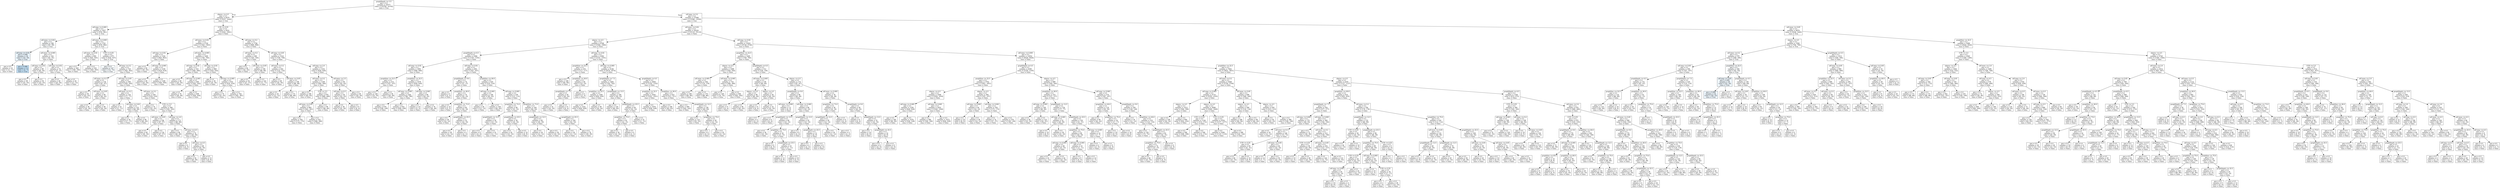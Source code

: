 digraph Tree {
node [shape=box, style="filled", color="black"] ;
0 [label="graphDepth <= 3.5\ngini = 0.5\nsamples = 33577\nvalue = [16785, 16792]\nclass = True", fillcolor="#ffffff"] ;
1 [label="nbproc <= 4.5\ngini = 0.5\nsamples = 6479\nvalue = [3237, 3242]\nclass = True", fillcolor="#ffffff"] ;
0 -> 1 [labeldistance=2.5, labelangle=45, headlabel="True"] ;
2 [label="sdComp <= 0.065\ngini = 0.5\nsamples = 1957\nvalue = [976, 981]\nclass = True", fillcolor="#feffff"] ;
1 -> 2 ;
3 [label="sdComm <= 0.02\ngini = 0.5\nsamples = 196\nvalue = [97, 99]\nclass = True", fillcolor="#fbfdfe"] ;
2 -> 3 ;
4 [label="sdComp <= 0.02\ngini = 0.498\nsamples = 34\nvalue = [16, 18]\nclass = True", fillcolor="#e9f4fc"] ;
3 -> 4 ;
5 [label="gini = 0.5\nsamples = 22\nvalue = [11, 11]\nclass = False", fillcolor="#ffffff"] ;
4 -> 5 ;
6 [label="gini = 0.486\nsamples = 12\nvalue = [5, 7]\nclass = True", fillcolor="#c6e3f8"] ;
4 -> 6 ;
7 [label="sdComm <= 0.065\ngini = 0.5\nsamples = 162\nvalue = [81, 81]\nclass = False", fillcolor="#ffffff"] ;
3 -> 7 ;
8 [label="sdComp <= 0.02\ngini = 0.5\nsamples = 88\nvalue = [44, 44]\nclass = False", fillcolor="#ffffff"] ;
7 -> 8 ;
9 [label="gini = 0.5\nsamples = 38\nvalue = [19, 19]\nclass = False", fillcolor="#ffffff"] ;
8 -> 9 ;
10 [label="gini = 0.5\nsamples = 50\nvalue = [25, 25]\nclass = False", fillcolor="#ffffff"] ;
8 -> 10 ;
11 [label="sdComp <= 0.02\ngini = 0.5\nsamples = 74\nvalue = [37, 37]\nclass = False", fillcolor="#ffffff"] ;
7 -> 11 ;
12 [label="gini = 0.5\nsamples = 48\nvalue = [24, 24]\nclass = False", fillcolor="#ffffff"] ;
11 -> 12 ;
13 [label="gini = 0.5\nsamples = 26\nvalue = [13, 13]\nclass = False", fillcolor="#ffffff"] ;
11 -> 13 ;
14 [label="sdComm <= 0.065\ngini = 0.5\nsamples = 1761\nvalue = [879, 882]\nclass = True", fillcolor="#feffff"] ;
2 -> 14 ;
15 [label="sdComm <= 0.02\ngini = 0.5\nsamples = 890\nvalue = [445, 445]\nclass = False", fillcolor="#ffffff"] ;
14 -> 15 ;
16 [label="gini = 0.5\nsamples = 360\nvalue = [180, 180]\nclass = False", fillcolor="#ffffff"] ;
15 -> 16 ;
17 [label="gini = 0.5\nsamples = 530\nvalue = [265, 265]\nclass = False", fillcolor="#ffffff"] ;
15 -> 17 ;
18 [label="CCR <= 0.55\ngini = 0.5\nsamples = 871\nvalue = [434, 437]\nclass = True", fillcolor="#fefeff"] ;
14 -> 18 ;
19 [label="gini = 0.5\nsamples = 147\nvalue = [72, 75]\nclass = True", fillcolor="#f7fbfe"] ;
18 -> 19 ;
20 [label="sdComp <= 0.2\ngini = 0.5\nsamples = 724\nvalue = [362, 362]\nclass = False", fillcolor="#ffffff"] ;
18 -> 20 ;
21 [label="sdComm <= 0.2\ngini = 0.5\nsamples = 134\nvalue = [67, 67]\nclass = False", fillcolor="#ffffff"] ;
20 -> 21 ;
22 [label="gini = 0.5\nsamples = 50\nvalue = [25, 25]\nclass = False", fillcolor="#ffffff"] ;
21 -> 22 ;
23 [label="sdComm <= 0.65\ngini = 0.5\nsamples = 84\nvalue = [42, 42]\nclass = False", fillcolor="#ffffff"] ;
21 -> 23 ;
24 [label="gini = 0.5\nsamples = 36\nvalue = [18, 18]\nclass = False", fillcolor="#ffffff"] ;
23 -> 24 ;
25 [label="gini = 0.5\nsamples = 48\nvalue = [24, 24]\nclass = False", fillcolor="#ffffff"] ;
23 -> 25 ;
26 [label="sdComp <= 0.65\ngini = 0.5\nsamples = 590\nvalue = [295, 295]\nclass = False", fillcolor="#ffffff"] ;
20 -> 26 ;
27 [label="sdComm <= 0.2\ngini = 0.5\nsamples = 154\nvalue = [77, 77]\nclass = False", fillcolor="#ffffff"] ;
26 -> 27 ;
28 [label="gini = 0.5\nsamples = 22\nvalue = [11, 11]\nclass = False", fillcolor="#ffffff"] ;
27 -> 28 ;
29 [label="sdComm <= 0.65\ngini = 0.5\nsamples = 132\nvalue = [66, 66]\nclass = False", fillcolor="#ffffff"] ;
27 -> 29 ;
30 [label="gini = 0.5\nsamples = 34\nvalue = [17, 17]\nclass = False", fillcolor="#ffffff"] ;
29 -> 30 ;
31 [label="gini = 0.5\nsamples = 98\nvalue = [49, 49]\nclass = False", fillcolor="#ffffff"] ;
29 -> 31 ;
32 [label="sdComm <= 0.2\ngini = 0.5\nsamples = 436\nvalue = [218, 218]\nclass = False", fillcolor="#ffffff"] ;
26 -> 32 ;
33 [label="gini = 0.5\nsamples = 70\nvalue = [35, 35]\nclass = False", fillcolor="#ffffff"] ;
32 -> 33 ;
34 [label="CCR <= 5.5\ngini = 0.5\nsamples = 366\nvalue = [183, 183]\nclass = False", fillcolor="#ffffff"] ;
32 -> 34 ;
35 [label="sdComm <= 0.65\ngini = 0.5\nsamples = 194\nvalue = [97, 97]\nclass = False", fillcolor="#ffffff"] ;
34 -> 35 ;
36 [label="gini = 0.5\nsamples = 60\nvalue = [30, 30]\nclass = False", fillcolor="#ffffff"] ;
35 -> 36 ;
37 [label="gini = 0.5\nsamples = 134\nvalue = [67, 67]\nclass = False", fillcolor="#ffffff"] ;
35 -> 37 ;
38 [label="sdComp <= 2.0\ngini = 0.5\nsamples = 172\nvalue = [86, 86]\nclass = False", fillcolor="#ffffff"] ;
34 -> 38 ;
39 [label="gini = 0.5\nsamples = 96\nvalue = [48, 48]\nclass = False", fillcolor="#ffffff"] ;
38 -> 39 ;
40 [label="sdComp <= 6.5\ngini = 0.5\nsamples = 76\nvalue = [38, 38]\nclass = False", fillcolor="#ffffff"] ;
38 -> 40 ;
41 [label="gini = 0.5\nsamples = 8\nvalue = [4, 4]\nclass = False", fillcolor="#ffffff"] ;
40 -> 41 ;
42 [label="sdComm <= 6.5\ngini = 0.5\nsamples = 68\nvalue = [34, 34]\nclass = False", fillcolor="#ffffff"] ;
40 -> 42 ;
43 [label="gini = 0.5\nsamples = 56\nvalue = [28, 28]\nclass = False", fillcolor="#ffffff"] ;
42 -> 43 ;
44 [label="gini = 0.5\nsamples = 12\nvalue = [6, 6]\nclass = False", fillcolor="#ffffff"] ;
42 -> 44 ;
45 [label="CCR <= 0.55\ngini = 0.5\nsamples = 4522\nvalue = [2261, 2261]\nclass = False", fillcolor="#ffffff"] ;
1 -> 45 ;
46 [label="sdComm <= 0.02\ngini = 0.5\nsamples = 2726\nvalue = [1363, 1363]\nclass = False", fillcolor="#ffffff"] ;
45 -> 46 ;
47 [label="sdComp <= 0.02\ngini = 0.5\nsamples = 1326\nvalue = [663, 663]\nclass = False", fillcolor="#ffffff"] ;
46 -> 47 ;
48 [label="gini = 0.5\nsamples = 90\nvalue = [45, 45]\nclass = False", fillcolor="#ffffff"] ;
47 -> 48 ;
49 [label="sdComp <= 0.065\ngini = 0.5\nsamples = 1236\nvalue = [618, 618]\nclass = False", fillcolor="#ffffff"] ;
47 -> 49 ;
50 [label="gini = 0.5\nsamples = 48\nvalue = [24, 24]\nclass = False", fillcolor="#ffffff"] ;
49 -> 50 ;
51 [label="gini = 0.5\nsamples = 1188\nvalue = [594, 594]\nclass = False", fillcolor="#ffffff"] ;
49 -> 51 ;
52 [label="sdComm <= 0.065\ngini = 0.5\nsamples = 1400\nvalue = [700, 700]\nclass = False", fillcolor="#ffffff"] ;
46 -> 52 ;
53 [label="sdComp <= 0.02\ngini = 0.5\nsamples = 532\nvalue = [266, 266]\nclass = False", fillcolor="#ffffff"] ;
52 -> 53 ;
54 [label="gini = 0.5\nsamples = 48\nvalue = [24, 24]\nclass = False", fillcolor="#ffffff"] ;
53 -> 54 ;
55 [label="sdComp <= 0.065\ngini = 0.5\nsamples = 484\nvalue = [242, 242]\nclass = False", fillcolor="#ffffff"] ;
53 -> 55 ;
56 [label="gini = 0.5\nsamples = 76\nvalue = [38, 38]\nclass = False", fillcolor="#ffffff"] ;
55 -> 56 ;
57 [label="gini = 0.5\nsamples = 408\nvalue = [204, 204]\nclass = False", fillcolor="#ffffff"] ;
55 -> 57 ;
58 [label="sdComp <= 0.02\ngini = 0.5\nsamples = 868\nvalue = [434, 434]\nclass = False", fillcolor="#ffffff"] ;
52 -> 58 ;
59 [label="gini = 0.5\nsamples = 36\nvalue = [18, 18]\nclass = False", fillcolor="#ffffff"] ;
58 -> 59 ;
60 [label="sdComp <= 0.065\ngini = 0.5\nsamples = 832\nvalue = [416, 416]\nclass = False", fillcolor="#ffffff"] ;
58 -> 60 ;
61 [label="gini = 0.5\nsamples = 70\nvalue = [35, 35]\nclass = False", fillcolor="#ffffff"] ;
60 -> 61 ;
62 [label="gini = 0.5\nsamples = 762\nvalue = [381, 381]\nclass = False", fillcolor="#ffffff"] ;
60 -> 62 ;
63 [label="sdComp <= 0.2\ngini = 0.5\nsamples = 1796\nvalue = [898, 898]\nclass = False", fillcolor="#ffffff"] ;
45 -> 63 ;
64 [label="sdComm <= 0.2\ngini = 0.5\nsamples = 280\nvalue = [140, 140]\nclass = False", fillcolor="#ffffff"] ;
63 -> 64 ;
65 [label="gini = 0.5\nsamples = 84\nvalue = [42, 42]\nclass = False", fillcolor="#ffffff"] ;
64 -> 65 ;
66 [label="sdComm <= 0.65\ngini = 0.5\nsamples = 196\nvalue = [98, 98]\nclass = False", fillcolor="#ffffff"] ;
64 -> 66 ;
67 [label="gini = 0.5\nsamples = 54\nvalue = [27, 27]\nclass = False", fillcolor="#ffffff"] ;
66 -> 67 ;
68 [label="gini = 0.5\nsamples = 142\nvalue = [71, 71]\nclass = False", fillcolor="#ffffff"] ;
66 -> 68 ;
69 [label="sdComp <= 0.65\ngini = 0.5\nsamples = 1516\nvalue = [758, 758]\nclass = False", fillcolor="#ffffff"] ;
63 -> 69 ;
70 [label="sdComm <= 0.2\ngini = 0.5\nsamples = 264\nvalue = [132, 132]\nclass = False", fillcolor="#ffffff"] ;
69 -> 70 ;
71 [label="gini = 0.5\nsamples = 68\nvalue = [34, 34]\nclass = False", fillcolor="#ffffff"] ;
70 -> 71 ;
72 [label="sdComm <= 0.65\ngini = 0.5\nsamples = 196\nvalue = [98, 98]\nclass = False", fillcolor="#ffffff"] ;
70 -> 72 ;
73 [label="gini = 0.5\nsamples = 24\nvalue = [12, 12]\nclass = False", fillcolor="#ffffff"] ;
72 -> 73 ;
74 [label="gini = 0.5\nsamples = 172\nvalue = [86, 86]\nclass = False", fillcolor="#ffffff"] ;
72 -> 74 ;
75 [label="sdComp <= 2.0\ngini = 0.5\nsamples = 1252\nvalue = [626, 626]\nclass = False", fillcolor="#ffffff"] ;
69 -> 75 ;
76 [label="sdComm <= 0.2\ngini = 0.5\nsamples = 1168\nvalue = [584, 584]\nclass = False", fillcolor="#ffffff"] ;
75 -> 76 ;
77 [label="gini = 0.5\nsamples = 190\nvalue = [95, 95]\nclass = False", fillcolor="#ffffff"] ;
76 -> 77 ;
78 [label="CCR <= 5.5\ngini = 0.5\nsamples = 978\nvalue = [489, 489]\nclass = False", fillcolor="#ffffff"] ;
76 -> 78 ;
79 [label="sdComm <= 0.65\ngini = 0.5\nsamples = 882\nvalue = [441, 441]\nclass = False", fillcolor="#ffffff"] ;
78 -> 79 ;
80 [label="gini = 0.5\nsamples = 350\nvalue = [175, 175]\nclass = False", fillcolor="#ffffff"] ;
79 -> 80 ;
81 [label="gini = 0.5\nsamples = 532\nvalue = [266, 266]\nclass = False", fillcolor="#ffffff"] ;
79 -> 81 ;
82 [label="gini = 0.5\nsamples = 96\nvalue = [48, 48]\nclass = False", fillcolor="#ffffff"] ;
78 -> 82 ;
83 [label="sdComm <= 5.5\ngini = 0.5\nsamples = 84\nvalue = [42, 42]\nclass = False", fillcolor="#ffffff"] ;
75 -> 83 ;
84 [label="sdComp <= 6.5\ngini = 0.5\nsamples = 44\nvalue = [22, 22]\nclass = False", fillcolor="#ffffff"] ;
83 -> 84 ;
85 [label="gini = 0.5\nsamples = 36\nvalue = [18, 18]\nclass = False", fillcolor="#ffffff"] ;
84 -> 85 ;
86 [label="gini = 0.5\nsamples = 8\nvalue = [4, 4]\nclass = False", fillcolor="#ffffff"] ;
84 -> 86 ;
87 [label="gini = 0.5\nsamples = 40\nvalue = [20, 20]\nclass = False", fillcolor="#ffffff"] ;
83 -> 87 ;
88 [label="sdComp <= 0.2\ngini = 0.5\nsamples = 27098\nvalue = [13548, 13550]\nclass = True", fillcolor="#ffffff"] ;
0 -> 88 [labeldistance=2.5, labelangle=-45, headlabel="False"] ;
89 [label="sdComm <= 0.02\ngini = 0.5\nsamples = 20220\nvalue = [10110, 10110]\nclass = False", fillcolor="#ffffff"] ;
88 -> 89 ;
90 [label="nbproc <= 4.5\ngini = 0.5\nsamples = 6768\nvalue = [3384, 3384]\nclass = False", fillcolor="#ffffff"] ;
89 -> 90 ;
91 [label="graphDepth <= 6.5\ngini = 0.5\nsamples = 2386\nvalue = [1193, 1193]\nclass = False", fillcolor="#ffffff"] ;
90 -> 91 ;
92 [label="sdComp <= 0.02\ngini = 0.5\nsamples = 1892\nvalue = [946, 946]\nclass = False", fillcolor="#ffffff"] ;
91 -> 92 ;
93 [label="graphSize <= 22.5\ngini = 0.5\nsamples = 214\nvalue = [107, 107]\nclass = False", fillcolor="#ffffff"] ;
92 -> 93 ;
94 [label="gini = 0.5\nsamples = 158\nvalue = [79, 79]\nclass = False", fillcolor="#ffffff"] ;
93 -> 94 ;
95 [label="gini = 0.5\nsamples = 56\nvalue = [28, 28]\nclass = False", fillcolor="#ffffff"] ;
93 -> 95 ;
96 [label="graphSize <= 22.5\ngini = 0.5\nsamples = 1678\nvalue = [839, 839]\nclass = False", fillcolor="#ffffff"] ;
92 -> 96 ;
97 [label="sdComp <= 0.065\ngini = 0.5\nsamples = 1592\nvalue = [796, 796]\nclass = False", fillcolor="#ffffff"] ;
96 -> 97 ;
98 [label="gini = 0.5\nsamples = 676\nvalue = [338, 338]\nclass = False", fillcolor="#ffffff"] ;
97 -> 98 ;
99 [label="gini = 0.5\nsamples = 916\nvalue = [458, 458]\nclass = False", fillcolor="#ffffff"] ;
97 -> 99 ;
100 [label="sdComp <= 0.065\ngini = 0.5\nsamples = 86\nvalue = [43, 43]\nclass = False", fillcolor="#ffffff"] ;
96 -> 100 ;
101 [label="gini = 0.5\nsamples = 10\nvalue = [5, 5]\nclass = False", fillcolor="#ffffff"] ;
100 -> 101 ;
102 [label="gini = 0.5\nsamples = 76\nvalue = [38, 38]\nclass = False", fillcolor="#ffffff"] ;
100 -> 102 ;
103 [label="sdComp <= 0.02\ngini = 0.5\nsamples = 494\nvalue = [247, 247]\nclass = False", fillcolor="#ffffff"] ;
91 -> 103 ;
104 [label="graphDepth <= 9.0\ngini = 0.5\nsamples = 74\nvalue = [37, 37]\nclass = False", fillcolor="#ffffff"] ;
103 -> 104 ;
105 [label="gini = 0.5\nsamples = 4\nvalue = [2, 2]\nclass = False", fillcolor="#ffffff"] ;
104 -> 105 ;
106 [label="graphSize <= 40.0\ngini = 0.5\nsamples = 70\nvalue = [35, 35]\nclass = False", fillcolor="#ffffff"] ;
104 -> 106 ;
107 [label="gini = 0.5\nsamples = 10\nvalue = [5, 5]\nclass = False", fillcolor="#ffffff"] ;
106 -> 107 ;
108 [label="graphSize <= 75.0\ngini = 0.5\nsamples = 60\nvalue = [30, 30]\nclass = False", fillcolor="#ffffff"] ;
106 -> 108 ;
109 [label="gini = 0.5\nsamples = 28\nvalue = [14, 14]\nclass = False", fillcolor="#ffffff"] ;
108 -> 109 ;
110 [label="graphDepth <= 25.5\ngini = 0.5\nsamples = 32\nvalue = [16, 16]\nclass = False", fillcolor="#ffffff"] ;
108 -> 110 ;
111 [label="gini = 0.5\nsamples = 28\nvalue = [14, 14]\nclass = False", fillcolor="#ffffff"] ;
110 -> 111 ;
112 [label="gini = 0.5\nsamples = 4\nvalue = [2, 2]\nclass = False", fillcolor="#ffffff"] ;
110 -> 112 ;
113 [label="graphSize <= 40.0\ngini = 0.5\nsamples = 420\nvalue = [210, 210]\nclass = False", fillcolor="#ffffff"] ;
103 -> 113 ;
114 [label="sdComp <= 0.065\ngini = 0.5\nsamples = 190\nvalue = [95, 95]\nclass = False", fillcolor="#ffffff"] ;
113 -> 114 ;
115 [label="gini = 0.5\nsamples = 26\nvalue = [13, 13]\nclass = False", fillcolor="#ffffff"] ;
114 -> 115 ;
116 [label="gini = 0.5\nsamples = 164\nvalue = [82, 82]\nclass = False", fillcolor="#ffffff"] ;
114 -> 116 ;
117 [label="sdComp <= 0.065\ngini = 0.5\nsamples = 230\nvalue = [115, 115]\nclass = False", fillcolor="#ffffff"] ;
113 -> 117 ;
118 [label="graphSize <= 75.0\ngini = 0.5\nsamples = 66\nvalue = [33, 33]\nclass = False", fillcolor="#ffffff"] ;
117 -> 118 ;
119 [label="graphDepth <= 12.5\ngini = 0.5\nsamples = 30\nvalue = [15, 15]\nclass = False", fillcolor="#ffffff"] ;
118 -> 119 ;
120 [label="gini = 0.5\nsamples = 8\nvalue = [4, 4]\nclass = False", fillcolor="#ffffff"] ;
119 -> 120 ;
121 [label="gini = 0.5\nsamples = 22\nvalue = [11, 11]\nclass = False", fillcolor="#ffffff"] ;
119 -> 121 ;
122 [label="graphDepth <= 25.5\ngini = 0.5\nsamples = 36\nvalue = [18, 18]\nclass = False", fillcolor="#ffffff"] ;
118 -> 122 ;
123 [label="gini = 0.5\nsamples = 20\nvalue = [10, 10]\nclass = False", fillcolor="#ffffff"] ;
122 -> 123 ;
124 [label="gini = 0.5\nsamples = 16\nvalue = [8, 8]\nclass = False", fillcolor="#ffffff"] ;
122 -> 124 ;
125 [label="graphSize <= 75.0\ngini = 0.5\nsamples = 164\nvalue = [82, 82]\nclass = False", fillcolor="#ffffff"] ;
117 -> 125 ;
126 [label="graphDepth <= 12.5\ngini = 0.5\nsamples = 60\nvalue = [30, 30]\nclass = False", fillcolor="#ffffff"] ;
125 -> 126 ;
127 [label="gini = 0.5\nsamples = 24\nvalue = [12, 12]\nclass = False", fillcolor="#ffffff"] ;
126 -> 127 ;
128 [label="gini = 0.5\nsamples = 36\nvalue = [18, 18]\nclass = False", fillcolor="#ffffff"] ;
126 -> 128 ;
129 [label="graphDepth <= 25.5\ngini = 0.5\nsamples = 104\nvalue = [52, 52]\nclass = False", fillcolor="#ffffff"] ;
125 -> 129 ;
130 [label="gini = 0.5\nsamples = 26\nvalue = [13, 13]\nclass = False", fillcolor="#ffffff"] ;
129 -> 130 ;
131 [label="gini = 0.5\nsamples = 78\nvalue = [39, 39]\nclass = False", fillcolor="#ffffff"] ;
129 -> 131 ;
132 [label="sdComp <= 0.02\ngini = 0.5\nsamples = 4382\nvalue = [2191, 2191]\nclass = False", fillcolor="#ffffff"] ;
90 -> 132 ;
133 [label="graphSize <= 22.5\ngini = 0.5\nsamples = 234\nvalue = [117, 117]\nclass = False", fillcolor="#ffffff"] ;
132 -> 133 ;
134 [label="gini = 0.5\nsamples = 188\nvalue = [94, 94]\nclass = False", fillcolor="#ffffff"] ;
133 -> 134 ;
135 [label="graphSize <= 40.0\ngini = 0.5\nsamples = 46\nvalue = [23, 23]\nclass = False", fillcolor="#ffffff"] ;
133 -> 135 ;
136 [label="graphDepth <= 7.5\ngini = 0.5\nsamples = 40\nvalue = [20, 20]\nclass = False", fillcolor="#ffffff"] ;
135 -> 136 ;
137 [label="gini = 0.5\nsamples = 32\nvalue = [16, 16]\nclass = False", fillcolor="#ffffff"] ;
136 -> 137 ;
138 [label="gini = 0.5\nsamples = 8\nvalue = [4, 4]\nclass = False", fillcolor="#ffffff"] ;
136 -> 138 ;
139 [label="gini = 0.5\nsamples = 6\nvalue = [3, 3]\nclass = False", fillcolor="#ffffff"] ;
135 -> 139 ;
140 [label="sdComp <= 0.065\ngini = 0.5\nsamples = 4148\nvalue = [2074, 2074]\nclass = False", fillcolor="#ffffff"] ;
132 -> 140 ;
141 [label="graphDepth <= 7.5\ngini = 0.5\nsamples = 1484\nvalue = [742, 742]\nclass = False", fillcolor="#ffffff"] ;
140 -> 141 ;
142 [label="graphSize <= 22.5\ngini = 0.5\nsamples = 1300\nvalue = [650, 650]\nclass = False", fillcolor="#ffffff"] ;
141 -> 142 ;
143 [label="gini = 0.5\nsamples = 1252\nvalue = [626, 626]\nclass = False", fillcolor="#ffffff"] ;
142 -> 143 ;
144 [label="gini = 0.5\nsamples = 48\nvalue = [24, 24]\nclass = False", fillcolor="#ffffff"] ;
142 -> 144 ;
145 [label="graphDepth <= 13.5\ngini = 0.5\nsamples = 184\nvalue = [92, 92]\nclass = False", fillcolor="#ffffff"] ;
141 -> 145 ;
146 [label="gini = 0.5\nsamples = 120\nvalue = [60, 60]\nclass = False", fillcolor="#ffffff"] ;
145 -> 146 ;
147 [label="graphDepth <= 25.5\ngini = 0.5\nsamples = 64\nvalue = [32, 32]\nclass = False", fillcolor="#ffffff"] ;
145 -> 147 ;
148 [label="graphSize <= 75.0\ngini = 0.5\nsamples = 42\nvalue = [21, 21]\nclass = False", fillcolor="#ffffff"] ;
147 -> 148 ;
149 [label="gini = 0.5\nsamples = 36\nvalue = [18, 18]\nclass = False", fillcolor="#ffffff"] ;
148 -> 149 ;
150 [label="gini = 0.5\nsamples = 6\nvalue = [3, 3]\nclass = False", fillcolor="#ffffff"] ;
148 -> 150 ;
151 [label="gini = 0.5\nsamples = 22\nvalue = [11, 11]\nclass = False", fillcolor="#ffffff"] ;
147 -> 151 ;
152 [label="graphDepth <= 6.5\ngini = 0.5\nsamples = 2664\nvalue = [1332, 1332]\nclass = False", fillcolor="#ffffff"] ;
140 -> 152 ;
153 [label="graphSize <= 22.5\ngini = 0.5\nsamples = 2042\nvalue = [1021, 1021]\nclass = False", fillcolor="#ffffff"] ;
152 -> 153 ;
154 [label="gini = 0.5\nsamples = 1876\nvalue = [938, 938]\nclass = False", fillcolor="#ffffff"] ;
153 -> 154 ;
155 [label="gini = 0.5\nsamples = 166\nvalue = [83, 83]\nclass = False", fillcolor="#ffffff"] ;
153 -> 155 ;
156 [label="graphSize <= 40.0\ngini = 0.5\nsamples = 622\nvalue = [311, 311]\nclass = False", fillcolor="#ffffff"] ;
152 -> 156 ;
157 [label="gini = 0.5\nsamples = 484\nvalue = [242, 242]\nclass = False", fillcolor="#ffffff"] ;
156 -> 157 ;
158 [label="graphDepth <= 12.5\ngini = 0.5\nsamples = 138\nvalue = [69, 69]\nclass = False", fillcolor="#ffffff"] ;
156 -> 158 ;
159 [label="gini = 0.5\nsamples = 110\nvalue = [55, 55]\nclass = False", fillcolor="#ffffff"] ;
158 -> 159 ;
160 [label="graphSize <= 75.0\ngini = 0.5\nsamples = 28\nvalue = [14, 14]\nclass = False", fillcolor="#ffffff"] ;
158 -> 160 ;
161 [label="gini = 0.5\nsamples = 8\nvalue = [4, 4]\nclass = False", fillcolor="#ffffff"] ;
160 -> 161 ;
162 [label="gini = 0.5\nsamples = 20\nvalue = [10, 10]\nclass = False", fillcolor="#ffffff"] ;
160 -> 162 ;
163 [label="sdComp <= 0.02\ngini = 0.5\nsamples = 13452\nvalue = [6726, 6726]\nclass = False", fillcolor="#ffffff"] ;
89 -> 163 ;
164 [label="graphSize <= 22.5\ngini = 0.5\nsamples = 1400\nvalue = [700, 700]\nclass = False", fillcolor="#ffffff"] ;
163 -> 164 ;
165 [label="nbproc <= 4.5\ngini = 0.5\nsamples = 1088\nvalue = [544, 544]\nclass = False", fillcolor="#ffffff"] ;
164 -> 165 ;
166 [label="sdComm <= 0.065\ngini = 0.5\nsamples = 356\nvalue = [178, 178]\nclass = False", fillcolor="#ffffff"] ;
165 -> 166 ;
167 [label="gini = 0.5\nsamples = 180\nvalue = [90, 90]\nclass = False", fillcolor="#ffffff"] ;
166 -> 167 ;
168 [label="gini = 0.5\nsamples = 176\nvalue = [88, 88]\nclass = False", fillcolor="#ffffff"] ;
166 -> 168 ;
169 [label="sdComm <= 0.065\ngini = 0.5\nsamples = 732\nvalue = [366, 366]\nclass = False", fillcolor="#ffffff"] ;
165 -> 169 ;
170 [label="gini = 0.5\nsamples = 148\nvalue = [74, 74]\nclass = False", fillcolor="#ffffff"] ;
169 -> 170 ;
171 [label="gini = 0.5\nsamples = 584\nvalue = [292, 292]\nclass = False", fillcolor="#ffffff"] ;
169 -> 171 ;
172 [label="graphDepth <= 6.5\ngini = 0.5\nsamples = 312\nvalue = [156, 156]\nclass = False", fillcolor="#ffffff"] ;
164 -> 172 ;
173 [label="sdComm <= 0.065\ngini = 0.5\nsamples = 138\nvalue = [69, 69]\nclass = False", fillcolor="#ffffff"] ;
172 -> 173 ;
174 [label="nbproc <= 4.5\ngini = 0.5\nsamples = 98\nvalue = [49, 49]\nclass = False", fillcolor="#ffffff"] ;
173 -> 174 ;
175 [label="gini = 0.5\nsamples = 8\nvalue = [4, 4]\nclass = False", fillcolor="#ffffff"] ;
174 -> 175 ;
176 [label="gini = 0.5\nsamples = 90\nvalue = [45, 45]\nclass = False", fillcolor="#ffffff"] ;
174 -> 176 ;
177 [label="nbproc <= 4.5\ngini = 0.5\nsamples = 40\nvalue = [20, 20]\nclass = False", fillcolor="#ffffff"] ;
173 -> 177 ;
178 [label="gini = 0.5\nsamples = 8\nvalue = [4, 4]\nclass = False", fillcolor="#ffffff"] ;
177 -> 178 ;
179 [label="gini = 0.5\nsamples = 32\nvalue = [16, 16]\nclass = False", fillcolor="#ffffff"] ;
177 -> 179 ;
180 [label="nbproc <= 4.5\ngini = 0.5\nsamples = 174\nvalue = [87, 87]\nclass = False", fillcolor="#ffffff"] ;
172 -> 180 ;
181 [label="graphDepth <= 9.0\ngini = 0.5\nsamples = 98\nvalue = [49, 49]\nclass = False", fillcolor="#ffffff"] ;
180 -> 181 ;
182 [label="sdComm <= 0.065\ngini = 0.5\nsamples = 12\nvalue = [6, 6]\nclass = False", fillcolor="#ffffff"] ;
181 -> 182 ;
183 [label="gini = 0.5\nsamples = 4\nvalue = [2, 2]\nclass = False", fillcolor="#ffffff"] ;
182 -> 183 ;
184 [label="gini = 0.5\nsamples = 8\nvalue = [4, 4]\nclass = False", fillcolor="#ffffff"] ;
182 -> 184 ;
185 [label="sdComm <= 0.065\ngini = 0.5\nsamples = 86\nvalue = [43, 43]\nclass = False", fillcolor="#ffffff"] ;
181 -> 185 ;
186 [label="graphDepth <= 13.5\ngini = 0.5\nsamples = 66\nvalue = [33, 33]\nclass = False", fillcolor="#ffffff"] ;
185 -> 186 ;
187 [label="gini = 0.5\nsamples = 36\nvalue = [18, 18]\nclass = False", fillcolor="#ffffff"] ;
186 -> 187 ;
188 [label="graphSize <= 75.0\ngini = 0.5\nsamples = 30\nvalue = [15, 15]\nclass = False", fillcolor="#ffffff"] ;
186 -> 188 ;
189 [label="gini = 0.5\nsamples = 8\nvalue = [4, 4]\nclass = False", fillcolor="#ffffff"] ;
188 -> 189 ;
190 [label="graphDepth <= 25.5\ngini = 0.5\nsamples = 22\nvalue = [11, 11]\nclass = False", fillcolor="#ffffff"] ;
188 -> 190 ;
191 [label="gini = 0.5\nsamples = 12\nvalue = [6, 6]\nclass = False", fillcolor="#ffffff"] ;
190 -> 191 ;
192 [label="gini = 0.5\nsamples = 10\nvalue = [5, 5]\nclass = False", fillcolor="#ffffff"] ;
190 -> 192 ;
193 [label="graphDepth <= 13.5\ngini = 0.5\nsamples = 20\nvalue = [10, 10]\nclass = False", fillcolor="#ffffff"] ;
185 -> 193 ;
194 [label="gini = 0.5\nsamples = 8\nvalue = [4, 4]\nclass = False", fillcolor="#ffffff"] ;
193 -> 194 ;
195 [label="graphDepth <= 25.5\ngini = 0.5\nsamples = 12\nvalue = [6, 6]\nclass = False", fillcolor="#ffffff"] ;
193 -> 195 ;
196 [label="gini = 0.5\nsamples = 4\nvalue = [2, 2]\nclass = False", fillcolor="#ffffff"] ;
195 -> 196 ;
197 [label="gini = 0.5\nsamples = 8\nvalue = [4, 4]\nclass = False", fillcolor="#ffffff"] ;
195 -> 197 ;
198 [label="sdComm <= 0.065\ngini = 0.5\nsamples = 76\nvalue = [38, 38]\nclass = False", fillcolor="#ffffff"] ;
180 -> 198 ;
199 [label="graphSize <= 75.0\ngini = 0.5\nsamples = 36\nvalue = [18, 18]\nclass = False", fillcolor="#ffffff"] ;
198 -> 199 ;
200 [label="graphDepth <= 12.5\ngini = 0.5\nsamples = 28\nvalue = [14, 14]\nclass = False", fillcolor="#ffffff"] ;
199 -> 200 ;
201 [label="gini = 0.5\nsamples = 24\nvalue = [12, 12]\nclass = False", fillcolor="#ffffff"] ;
200 -> 201 ;
202 [label="gini = 0.5\nsamples = 4\nvalue = [2, 2]\nclass = False", fillcolor="#ffffff"] ;
200 -> 202 ;
203 [label="gini = 0.5\nsamples = 8\nvalue = [4, 4]\nclass = False", fillcolor="#ffffff"] ;
199 -> 203 ;
204 [label="graphDepth <= 9.0\ngini = 0.5\nsamples = 40\nvalue = [20, 20]\nclass = False", fillcolor="#ffffff"] ;
198 -> 204 ;
205 [label="gini = 0.5\nsamples = 8\nvalue = [4, 4]\nclass = False", fillcolor="#ffffff"] ;
204 -> 205 ;
206 [label="graphDepth <= 13.5\ngini = 0.5\nsamples = 32\nvalue = [16, 16]\nclass = False", fillcolor="#ffffff"] ;
204 -> 206 ;
207 [label="gini = 0.5\nsamples = 16\nvalue = [8, 8]\nclass = False", fillcolor="#ffffff"] ;
206 -> 207 ;
208 [label="graphDepth <= 25.5\ngini = 0.5\nsamples = 16\nvalue = [8, 8]\nclass = False", fillcolor="#ffffff"] ;
206 -> 208 ;
209 [label="gini = 0.5\nsamples = 8\nvalue = [4, 4]\nclass = False", fillcolor="#ffffff"] ;
208 -> 209 ;
210 [label="gini = 0.5\nsamples = 8\nvalue = [4, 4]\nclass = False", fillcolor="#ffffff"] ;
208 -> 210 ;
211 [label="sdComm <= 0.065\ngini = 0.5\nsamples = 12052\nvalue = [6026, 6026]\nclass = False", fillcolor="#ffffff"] ;
163 -> 211 ;
212 [label="graphDepth <= 6.5\ngini = 0.5\nsamples = 4390\nvalue = [2195, 2195]\nclass = False", fillcolor="#ffffff"] ;
211 -> 212 ;
213 [label="graphSize <= 22.5\ngini = 0.5\nsamples = 3702\nvalue = [1851, 1851]\nclass = False", fillcolor="#ffffff"] ;
212 -> 213 ;
214 [label="nbproc <= 4.5\ngini = 0.5\nsamples = 3308\nvalue = [1654, 1654]\nclass = False", fillcolor="#ffffff"] ;
213 -> 214 ;
215 [label="sdComp <= 0.065\ngini = 0.5\nsamples = 1256\nvalue = [628, 628]\nclass = False", fillcolor="#ffffff"] ;
214 -> 215 ;
216 [label="gini = 0.5\nsamples = 180\nvalue = [90, 90]\nclass = False", fillcolor="#ffffff"] ;
215 -> 216 ;
217 [label="gini = 0.5\nsamples = 1076\nvalue = [538, 538]\nclass = False", fillcolor="#ffffff"] ;
215 -> 217 ;
218 [label="sdComp <= 0.065\ngini = 0.5\nsamples = 2052\nvalue = [1026, 1026]\nclass = False", fillcolor="#ffffff"] ;
214 -> 218 ;
219 [label="gini = 0.5\nsamples = 380\nvalue = [190, 190]\nclass = False", fillcolor="#ffffff"] ;
218 -> 219 ;
220 [label="gini = 0.5\nsamples = 1672\nvalue = [836, 836]\nclass = False", fillcolor="#ffffff"] ;
218 -> 220 ;
221 [label="nbproc <= 4.5\ngini = 0.5\nsamples = 394\nvalue = [197, 197]\nclass = False", fillcolor="#ffffff"] ;
213 -> 221 ;
222 [label="sdComp <= 0.065\ngini = 0.5\nsamples = 44\nvalue = [22, 22]\nclass = False", fillcolor="#ffffff"] ;
221 -> 222 ;
223 [label="gini = 0.5\nsamples = 16\nvalue = [8, 8]\nclass = False", fillcolor="#ffffff"] ;
222 -> 223 ;
224 [label="gini = 0.5\nsamples = 28\nvalue = [14, 14]\nclass = False", fillcolor="#ffffff"] ;
222 -> 224 ;
225 [label="sdComp <= 0.065\ngini = 0.5\nsamples = 350\nvalue = [175, 175]\nclass = False", fillcolor="#ffffff"] ;
221 -> 225 ;
226 [label="gini = 0.5\nsamples = 74\nvalue = [37, 37]\nclass = False", fillcolor="#ffffff"] ;
225 -> 226 ;
227 [label="gini = 0.5\nsamples = 276\nvalue = [138, 138]\nclass = False", fillcolor="#ffffff"] ;
225 -> 227 ;
228 [label="nbproc <= 4.5\ngini = 0.5\nsamples = 688\nvalue = [344, 344]\nclass = False", fillcolor="#ffffff"] ;
212 -> 228 ;
229 [label="graphSize <= 40.0\ngini = 0.5\nsamples = 314\nvalue = [157, 157]\nclass = False", fillcolor="#ffffff"] ;
228 -> 229 ;
230 [label="sdComp <= 0.065\ngini = 0.5\nsamples = 160\nvalue = [80, 80]\nclass = False", fillcolor="#ffffff"] ;
229 -> 230 ;
231 [label="gini = 0.5\nsamples = 38\nvalue = [19, 19]\nclass = False", fillcolor="#ffffff"] ;
230 -> 231 ;
232 [label="gini = 0.5\nsamples = 122\nvalue = [61, 61]\nclass = False", fillcolor="#ffffff"] ;
230 -> 232 ;
233 [label="graphDepth <= 12.5\ngini = 0.5\nsamples = 154\nvalue = [77, 77]\nclass = False", fillcolor="#ffffff"] ;
229 -> 233 ;
234 [label="sdComp <= 0.065\ngini = 0.5\nsamples = 52\nvalue = [26, 26]\nclass = False", fillcolor="#ffffff"] ;
233 -> 234 ;
235 [label="gini = 0.5\nsamples = 16\nvalue = [8, 8]\nclass = False", fillcolor="#ffffff"] ;
234 -> 235 ;
236 [label="gini = 0.5\nsamples = 36\nvalue = [18, 18]\nclass = False", fillcolor="#ffffff"] ;
234 -> 236 ;
237 [label="graphDepth <= 25.5\ngini = 0.5\nsamples = 102\nvalue = [51, 51]\nclass = False", fillcolor="#ffffff"] ;
233 -> 237 ;
238 [label="graphSize <= 75.0\ngini = 0.5\nsamples = 88\nvalue = [44, 44]\nclass = False", fillcolor="#ffffff"] ;
237 -> 238 ;
239 [label="sdComp <= 0.065\ngini = 0.5\nsamples = 66\nvalue = [33, 33]\nclass = False", fillcolor="#ffffff"] ;
238 -> 239 ;
240 [label="gini = 0.5\nsamples = 22\nvalue = [11, 11]\nclass = False", fillcolor="#ffffff"] ;
239 -> 240 ;
241 [label="gini = 0.5\nsamples = 44\nvalue = [22, 22]\nclass = False", fillcolor="#ffffff"] ;
239 -> 241 ;
242 [label="sdComp <= 0.065\ngini = 0.5\nsamples = 22\nvalue = [11, 11]\nclass = False", fillcolor="#ffffff"] ;
238 -> 242 ;
243 [label="gini = 0.5\nsamples = 8\nvalue = [4, 4]\nclass = False", fillcolor="#ffffff"] ;
242 -> 243 ;
244 [label="gini = 0.5\nsamples = 14\nvalue = [7, 7]\nclass = False", fillcolor="#ffffff"] ;
242 -> 244 ;
245 [label="sdComp <= 0.065\ngini = 0.5\nsamples = 14\nvalue = [7, 7]\nclass = False", fillcolor="#ffffff"] ;
237 -> 245 ;
246 [label="gini = 0.5\nsamples = 6\nvalue = [3, 3]\nclass = False", fillcolor="#ffffff"] ;
245 -> 246 ;
247 [label="gini = 0.5\nsamples = 8\nvalue = [4, 4]\nclass = False", fillcolor="#ffffff"] ;
245 -> 247 ;
248 [label="sdComp <= 0.065\ngini = 0.5\nsamples = 374\nvalue = [187, 187]\nclass = False", fillcolor="#ffffff"] ;
228 -> 248 ;
249 [label="graphSize <= 40.0\ngini = 0.5\nsamples = 118\nvalue = [59, 59]\nclass = False", fillcolor="#ffffff"] ;
248 -> 249 ;
250 [label="gini = 0.5\nsamples = 84\nvalue = [42, 42]\nclass = False", fillcolor="#ffffff"] ;
249 -> 250 ;
251 [label="graphSize <= 75.0\ngini = 0.5\nsamples = 34\nvalue = [17, 17]\nclass = False", fillcolor="#ffffff"] ;
249 -> 251 ;
252 [label="gini = 0.5\nsamples = 18\nvalue = [9, 9]\nclass = False", fillcolor="#ffffff"] ;
251 -> 252 ;
253 [label="gini = 0.5\nsamples = 16\nvalue = [8, 8]\nclass = False", fillcolor="#ffffff"] ;
251 -> 253 ;
254 [label="graphDepth <= 9.0\ngini = 0.5\nsamples = 256\nvalue = [128, 128]\nclass = False", fillcolor="#ffffff"] ;
248 -> 254 ;
255 [label="gini = 0.5\nsamples = 24\nvalue = [12, 12]\nclass = False", fillcolor="#ffffff"] ;
254 -> 255 ;
256 [label="graphSize <= 40.0\ngini = 0.5\nsamples = 232\nvalue = [116, 116]\nclass = False", fillcolor="#ffffff"] ;
254 -> 256 ;
257 [label="gini = 0.5\nsamples = 150\nvalue = [75, 75]\nclass = False", fillcolor="#ffffff"] ;
256 -> 257 ;
258 [label="graphDepth <= 25.5\ngini = 0.5\nsamples = 82\nvalue = [41, 41]\nclass = False", fillcolor="#ffffff"] ;
256 -> 258 ;
259 [label="graphSize <= 75.0\ngini = 0.5\nsamples = 74\nvalue = [37, 37]\nclass = False", fillcolor="#ffffff"] ;
258 -> 259 ;
260 [label="gini = 0.5\nsamples = 66\nvalue = [33, 33]\nclass = False", fillcolor="#ffffff"] ;
259 -> 260 ;
261 [label="gini = 0.5\nsamples = 8\nvalue = [4, 4]\nclass = False", fillcolor="#ffffff"] ;
259 -> 261 ;
262 [label="gini = 0.5\nsamples = 8\nvalue = [4, 4]\nclass = False", fillcolor="#ffffff"] ;
258 -> 262 ;
263 [label="graphSize <= 22.5\ngini = 0.5\nsamples = 7662\nvalue = [3831, 3831]\nclass = False", fillcolor="#ffffff"] ;
211 -> 263 ;
264 [label="sdComm <= 0.2\ngini = 0.5\nsamples = 5408\nvalue = [2704, 2704]\nclass = False", fillcolor="#ffffff"] ;
263 -> 264 ;
265 [label="sdComp <= 0.065\ngini = 0.5\nsamples = 4710\nvalue = [2355, 2355]\nclass = False", fillcolor="#ffffff"] ;
264 -> 265 ;
266 [label="nbproc <= 4.5\ngini = 0.5\nsamples = 1012\nvalue = [506, 506]\nclass = False", fillcolor="#ffffff"] ;
265 -> 266 ;
267 [label="gini = 0.5\nsamples = 108\nvalue = [54, 54]\nclass = False", fillcolor="#ffffff"] ;
266 -> 267 ;
268 [label="gini = 0.5\nsamples = 904\nvalue = [452, 452]\nclass = False", fillcolor="#ffffff"] ;
266 -> 268 ;
269 [label="nbproc <= 4.5\ngini = 0.5\nsamples = 3698\nvalue = [1849, 1849]\nclass = False", fillcolor="#ffffff"] ;
265 -> 269 ;
270 [label="CCR <= 0.55\ngini = 0.5\nsamples = 1144\nvalue = [572, 572]\nclass = False", fillcolor="#ffffff"] ;
269 -> 270 ;
271 [label="gini = 0.5\nsamples = 596\nvalue = [298, 298]\nclass = False", fillcolor="#ffffff"] ;
270 -> 271 ;
272 [label="gini = 0.5\nsamples = 548\nvalue = [274, 274]\nclass = False", fillcolor="#ffffff"] ;
270 -> 272 ;
273 [label="CCR <= 0.55\ngini = 0.5\nsamples = 2554\nvalue = [1277, 1277]\nclass = False", fillcolor="#ffffff"] ;
269 -> 273 ;
274 [label="gini = 0.5\nsamples = 2266\nvalue = [1133, 1133]\nclass = False", fillcolor="#ffffff"] ;
273 -> 274 ;
275 [label="gini = 0.5\nsamples = 288\nvalue = [144, 144]\nclass = False", fillcolor="#ffffff"] ;
273 -> 275 ;
276 [label="sdComm <= 0.65\ngini = 0.5\nsamples = 698\nvalue = [349, 349]\nclass = False", fillcolor="#ffffff"] ;
264 -> 276 ;
277 [label="nbproc <= 4.5\ngini = 0.5\nsamples = 268\nvalue = [134, 134]\nclass = False", fillcolor="#ffffff"] ;
276 -> 277 ;
278 [label="gini = 0.5\nsamples = 188\nvalue = [94, 94]\nclass = False", fillcolor="#ffffff"] ;
277 -> 278 ;
279 [label="gini = 0.5\nsamples = 80\nvalue = [40, 40]\nclass = False", fillcolor="#ffffff"] ;
277 -> 279 ;
280 [label="nbproc <= 4.5\ngini = 0.5\nsamples = 430\nvalue = [215, 215]\nclass = False", fillcolor="#ffffff"] ;
276 -> 280 ;
281 [label="gini = 0.5\nsamples = 50\nvalue = [25, 25]\nclass = False", fillcolor="#ffffff"] ;
280 -> 281 ;
282 [label="gini = 0.5\nsamples = 380\nvalue = [190, 190]\nclass = False", fillcolor="#ffffff"] ;
280 -> 282 ;
283 [label="nbproc <= 4.5\ngini = 0.5\nsamples = 2254\nvalue = [1127, 1127]\nclass = False", fillcolor="#ffffff"] ;
263 -> 283 ;
284 [label="graphSize <= 40.0\ngini = 0.5\nsamples = 910\nvalue = [455, 455]\nclass = False", fillcolor="#ffffff"] ;
283 -> 284 ;
285 [label="graphDepth <= 7.5\ngini = 0.5\nsamples = 554\nvalue = [277, 277]\nclass = False", fillcolor="#ffffff"] ;
284 -> 285 ;
286 [label="sdComp <= 0.065\ngini = 0.5\nsamples = 170\nvalue = [85, 85]\nclass = False", fillcolor="#ffffff"] ;
285 -> 286 ;
287 [label="gini = 0.5\nsamples = 24\nvalue = [12, 12]\nclass = False", fillcolor="#ffffff"] ;
286 -> 287 ;
288 [label="sdComm <= 0.2\ngini = 0.5\nsamples = 146\nvalue = [73, 73]\nclass = False", fillcolor="#ffffff"] ;
286 -> 288 ;
289 [label="CCR <= 0.55\ngini = 0.5\nsamples = 82\nvalue = [41, 41]\nclass = False", fillcolor="#ffffff"] ;
288 -> 289 ;
290 [label="gini = 0.5\nsamples = 66\nvalue = [33, 33]\nclass = False", fillcolor="#ffffff"] ;
289 -> 290 ;
291 [label="gini = 0.5\nsamples = 16\nvalue = [8, 8]\nclass = False", fillcolor="#ffffff"] ;
289 -> 291 ;
292 [label="sdComm <= 0.65\ngini = 0.5\nsamples = 64\nvalue = [32, 32]\nclass = False", fillcolor="#ffffff"] ;
288 -> 292 ;
293 [label="gini = 0.5\nsamples = 14\nvalue = [7, 7]\nclass = False", fillcolor="#ffffff"] ;
292 -> 293 ;
294 [label="gini = 0.5\nsamples = 50\nvalue = [25, 25]\nclass = False", fillcolor="#ffffff"] ;
292 -> 294 ;
295 [label="sdComp <= 0.065\ngini = 0.5\nsamples = 384\nvalue = [192, 192]\nclass = False", fillcolor="#ffffff"] ;
285 -> 295 ;
296 [label="gini = 0.5\nsamples = 72\nvalue = [36, 36]\nclass = False", fillcolor="#ffffff"] ;
295 -> 296 ;
297 [label="sdComm <= 0.2\ngini = 0.5\nsamples = 312\nvalue = [156, 156]\nclass = False", fillcolor="#ffffff"] ;
295 -> 297 ;
298 [label="CCR <= 0.55\ngini = 0.5\nsamples = 58\nvalue = [29, 29]\nclass = False", fillcolor="#ffffff"] ;
297 -> 298 ;
299 [label="gini = 0.5\nsamples = 10\nvalue = [5, 5]\nclass = False", fillcolor="#ffffff"] ;
298 -> 299 ;
300 [label="gini = 0.5\nsamples = 48\nvalue = [24, 24]\nclass = False", fillcolor="#ffffff"] ;
298 -> 300 ;
301 [label="sdComm <= 0.65\ngini = 0.5\nsamples = 254\nvalue = [127, 127]\nclass = False", fillcolor="#ffffff"] ;
297 -> 301 ;
302 [label="gini = 0.5\nsamples = 144\nvalue = [72, 72]\nclass = False", fillcolor="#ffffff"] ;
301 -> 302 ;
303 [label="gini = 0.5\nsamples = 110\nvalue = [55, 55]\nclass = False", fillcolor="#ffffff"] ;
301 -> 303 ;
304 [label="sdComm <= 0.2\ngini = 0.5\nsamples = 356\nvalue = [178, 178]\nclass = False", fillcolor="#ffffff"] ;
284 -> 304 ;
305 [label="graphDepth <= 12.5\ngini = 0.5\nsamples = 132\nvalue = [66, 66]\nclass = False", fillcolor="#ffffff"] ;
304 -> 305 ;
306 [label="CCR <= 0.55\ngini = 0.5\nsamples = 36\nvalue = [18, 18]\nclass = False", fillcolor="#ffffff"] ;
305 -> 306 ;
307 [label="gini = 0.5\nsamples = 26\nvalue = [13, 13]\nclass = False", fillcolor="#ffffff"] ;
306 -> 307 ;
308 [label="gini = 0.5\nsamples = 10\nvalue = [5, 5]\nclass = False", fillcolor="#ffffff"] ;
306 -> 308 ;
309 [label="graphDepth <= 25.5\ngini = 0.5\nsamples = 96\nvalue = [48, 48]\nclass = False", fillcolor="#ffffff"] ;
305 -> 309 ;
310 [label="graphSize <= 75.0\ngini = 0.5\nsamples = 88\nvalue = [44, 44]\nclass = False", fillcolor="#ffffff"] ;
309 -> 310 ;
311 [label="CCR <= 0.55\ngini = 0.5\nsamples = 44\nvalue = [22, 22]\nclass = False", fillcolor="#ffffff"] ;
310 -> 311 ;
312 [label="sdComp <= 0.065\ngini = 0.5\nsamples = 20\nvalue = [10, 10]\nclass = False", fillcolor="#ffffff"] ;
311 -> 312 ;
313 [label="gini = 0.5\nsamples = 16\nvalue = [8, 8]\nclass = False", fillcolor="#ffffff"] ;
312 -> 313 ;
314 [label="gini = 0.5\nsamples = 4\nvalue = [2, 2]\nclass = False", fillcolor="#ffffff"] ;
312 -> 314 ;
315 [label="gini = 0.5\nsamples = 24\nvalue = [12, 12]\nclass = False", fillcolor="#ffffff"] ;
311 -> 315 ;
316 [label="sdComp <= 0.065\ngini = 0.5\nsamples = 44\nvalue = [22, 22]\nclass = False", fillcolor="#ffffff"] ;
310 -> 316 ;
317 [label="gini = 0.5\nsamples = 10\nvalue = [5, 5]\nclass = False", fillcolor="#ffffff"] ;
316 -> 317 ;
318 [label="CCR <= 0.55\ngini = 0.5\nsamples = 34\nvalue = [17, 17]\nclass = False", fillcolor="#ffffff"] ;
316 -> 318 ;
319 [label="gini = 0.5\nsamples = 6\nvalue = [3, 3]\nclass = False", fillcolor="#ffffff"] ;
318 -> 319 ;
320 [label="gini = 0.5\nsamples = 28\nvalue = [14, 14]\nclass = False", fillcolor="#ffffff"] ;
318 -> 320 ;
321 [label="CCR <= 0.55\ngini = 0.5\nsamples = 8\nvalue = [4, 4]\nclass = False", fillcolor="#ffffff"] ;
309 -> 321 ;
322 [label="gini = 0.5\nsamples = 2\nvalue = [1, 1]\nclass = False", fillcolor="#ffffff"] ;
321 -> 322 ;
323 [label="gini = 0.5\nsamples = 6\nvalue = [3, 3]\nclass = False", fillcolor="#ffffff"] ;
321 -> 323 ;
324 [label="graphSize <= 75.0\ngini = 0.5\nsamples = 224\nvalue = [112, 112]\nclass = False", fillcolor="#ffffff"] ;
304 -> 324 ;
325 [label="sdComm <= 0.65\ngini = 0.5\nsamples = 116\nvalue = [58, 58]\nclass = False", fillcolor="#ffffff"] ;
324 -> 325 ;
326 [label="graphDepth <= 12.5\ngini = 0.5\nsamples = 40\nvalue = [20, 20]\nclass = False", fillcolor="#ffffff"] ;
325 -> 326 ;
327 [label="gini = 0.5\nsamples = 12\nvalue = [6, 6]\nclass = False", fillcolor="#ffffff"] ;
326 -> 327 ;
328 [label="gini = 0.5\nsamples = 28\nvalue = [14, 14]\nclass = False", fillcolor="#ffffff"] ;
326 -> 328 ;
329 [label="graphDepth <= 12.5\ngini = 0.5\nsamples = 76\nvalue = [38, 38]\nclass = False", fillcolor="#ffffff"] ;
325 -> 329 ;
330 [label="gini = 0.5\nsamples = 20\nvalue = [10, 10]\nclass = False", fillcolor="#ffffff"] ;
329 -> 330 ;
331 [label="gini = 0.5\nsamples = 56\nvalue = [28, 28]\nclass = False", fillcolor="#ffffff"] ;
329 -> 331 ;
332 [label="graphDepth <= 25.5\ngini = 0.5\nsamples = 108\nvalue = [54, 54]\nclass = False", fillcolor="#ffffff"] ;
324 -> 332 ;
333 [label="sdComm <= 0.65\ngini = 0.5\nsamples = 36\nvalue = [18, 18]\nclass = False", fillcolor="#ffffff"] ;
332 -> 333 ;
334 [label="gini = 0.5\nsamples = 20\nvalue = [10, 10]\nclass = False", fillcolor="#ffffff"] ;
333 -> 334 ;
335 [label="gini = 0.5\nsamples = 16\nvalue = [8, 8]\nclass = False", fillcolor="#ffffff"] ;
333 -> 335 ;
336 [label="sdComm <= 0.65\ngini = 0.5\nsamples = 72\nvalue = [36, 36]\nclass = False", fillcolor="#ffffff"] ;
332 -> 336 ;
337 [label="gini = 0.5\nsamples = 40\nvalue = [20, 20]\nclass = False", fillcolor="#ffffff"] ;
336 -> 337 ;
338 [label="gini = 0.5\nsamples = 32\nvalue = [16, 16]\nclass = False", fillcolor="#ffffff"] ;
336 -> 338 ;
339 [label="graphDepth <= 6.5\ngini = 0.5\nsamples = 1344\nvalue = [672, 672]\nclass = False", fillcolor="#ffffff"] ;
283 -> 339 ;
340 [label="CCR <= 0.55\ngini = 0.5\nsamples = 366\nvalue = [183, 183]\nclass = False", fillcolor="#ffffff"] ;
339 -> 340 ;
341 [label="sdComp <= 0.065\ngini = 0.5\nsamples = 198\nvalue = [99, 99]\nclass = False", fillcolor="#ffffff"] ;
340 -> 341 ;
342 [label="gini = 0.5\nsamples = 70\nvalue = [35, 35]\nclass = False", fillcolor="#ffffff"] ;
341 -> 342 ;
343 [label="gini = 0.5\nsamples = 128\nvalue = [64, 64]\nclass = False", fillcolor="#ffffff"] ;
341 -> 343 ;
344 [label="sdComm <= 0.2\ngini = 0.5\nsamples = 168\nvalue = [84, 84]\nclass = False", fillcolor="#ffffff"] ;
340 -> 344 ;
345 [label="gini = 0.5\nsamples = 18\nvalue = [9, 9]\nclass = False", fillcolor="#ffffff"] ;
344 -> 345 ;
346 [label="sdComm <= 0.65\ngini = 0.5\nsamples = 150\nvalue = [75, 75]\nclass = False", fillcolor="#ffffff"] ;
344 -> 346 ;
347 [label="gini = 0.5\nsamples = 40\nvalue = [20, 20]\nclass = False", fillcolor="#ffffff"] ;
346 -> 347 ;
348 [label="gini = 0.5\nsamples = 110\nvalue = [55, 55]\nclass = False", fillcolor="#ffffff"] ;
346 -> 348 ;
349 [label="sdComm <= 0.2\ngini = 0.5\nsamples = 978\nvalue = [489, 489]\nclass = False", fillcolor="#ffffff"] ;
339 -> 349 ;
350 [label="CCR <= 0.55\ngini = 0.5\nsamples = 470\nvalue = [235, 235]\nclass = False", fillcolor="#ffffff"] ;
349 -> 350 ;
351 [label="graphDepth <= 9.0\ngini = 0.5\nsamples = 178\nvalue = [89, 89]\nclass = False", fillcolor="#ffffff"] ;
350 -> 351 ;
352 [label="gini = 0.5\nsamples = 72\nvalue = [36, 36]\nclass = False", fillcolor="#ffffff"] ;
351 -> 352 ;
353 [label="sdComp <= 0.065\ngini = 0.5\nsamples = 106\nvalue = [53, 53]\nclass = False", fillcolor="#ffffff"] ;
351 -> 353 ;
354 [label="graphSize <= 65.0\ngini = 0.5\nsamples = 16\nvalue = [8, 8]\nclass = False", fillcolor="#ffffff"] ;
353 -> 354 ;
355 [label="gini = 0.5\nsamples = 8\nvalue = [4, 4]\nclass = False", fillcolor="#ffffff"] ;
354 -> 355 ;
356 [label="gini = 0.5\nsamples = 8\nvalue = [4, 4]\nclass = False", fillcolor="#ffffff"] ;
354 -> 356 ;
357 [label="graphSize <= 40.0\ngini = 0.5\nsamples = 90\nvalue = [45, 45]\nclass = False", fillcolor="#ffffff"] ;
353 -> 357 ;
358 [label="gini = 0.5\nsamples = 70\nvalue = [35, 35]\nclass = False", fillcolor="#ffffff"] ;
357 -> 358 ;
359 [label="gini = 0.5\nsamples = 20\nvalue = [10, 10]\nclass = False", fillcolor="#ffffff"] ;
357 -> 359 ;
360 [label="graphSize <= 40.0\ngini = 0.5\nsamples = 292\nvalue = [146, 146]\nclass = False", fillcolor="#ffffff"] ;
350 -> 360 ;
361 [label="gini = 0.5\nsamples = 124\nvalue = [62, 62]\nclass = False", fillcolor="#ffffff"] ;
360 -> 361 ;
362 [label="graphDepth <= 12.5\ngini = 0.5\nsamples = 168\nvalue = [84, 84]\nclass = False", fillcolor="#ffffff"] ;
360 -> 362 ;
363 [label="gini = 0.5\nsamples = 32\nvalue = [16, 16]\nclass = False", fillcolor="#ffffff"] ;
362 -> 363 ;
364 [label="graphSize <= 75.0\ngini = 0.5\nsamples = 136\nvalue = [68, 68]\nclass = False", fillcolor="#ffffff"] ;
362 -> 364 ;
365 [label="gini = 0.5\nsamples = 132\nvalue = [66, 66]\nclass = False", fillcolor="#ffffff"] ;
364 -> 365 ;
366 [label="gini = 0.5\nsamples = 4\nvalue = [2, 2]\nclass = False", fillcolor="#ffffff"] ;
364 -> 366 ;
367 [label="sdComm <= 0.65\ngini = 0.5\nsamples = 508\nvalue = [254, 254]\nclass = False", fillcolor="#ffffff"] ;
349 -> 367 ;
368 [label="graphDepth <= 9.0\ngini = 0.5\nsamples = 176\nvalue = [88, 88]\nclass = False", fillcolor="#ffffff"] ;
367 -> 368 ;
369 [label="gini = 0.5\nsamples = 48\nvalue = [24, 24]\nclass = False", fillcolor="#ffffff"] ;
368 -> 369 ;
370 [label="graphSize <= 40.0\ngini = 0.5\nsamples = 128\nvalue = [64, 64]\nclass = False", fillcolor="#ffffff"] ;
368 -> 370 ;
371 [label="gini = 0.5\nsamples = 52\nvalue = [26, 26]\nclass = False", fillcolor="#ffffff"] ;
370 -> 371 ;
372 [label="graphSize <= 75.0\ngini = 0.5\nsamples = 76\nvalue = [38, 38]\nclass = False", fillcolor="#ffffff"] ;
370 -> 372 ;
373 [label="gini = 0.5\nsamples = 48\nvalue = [24, 24]\nclass = False", fillcolor="#ffffff"] ;
372 -> 373 ;
374 [label="graphDepth <= 25.5\ngini = 0.5\nsamples = 28\nvalue = [14, 14]\nclass = False", fillcolor="#ffffff"] ;
372 -> 374 ;
375 [label="gini = 0.5\nsamples = 4\nvalue = [2, 2]\nclass = False", fillcolor="#ffffff"] ;
374 -> 375 ;
376 [label="gini = 0.5\nsamples = 24\nvalue = [12, 12]\nclass = False", fillcolor="#ffffff"] ;
374 -> 376 ;
377 [label="graphSize <= 40.0\ngini = 0.5\nsamples = 332\nvalue = [166, 166]\nclass = False", fillcolor="#ffffff"] ;
367 -> 377 ;
378 [label="gini = 0.5\nsamples = 96\nvalue = [48, 48]\nclass = False", fillcolor="#ffffff"] ;
377 -> 378 ;
379 [label="graphSize <= 75.0\ngini = 0.5\nsamples = 236\nvalue = [118, 118]\nclass = False", fillcolor="#ffffff"] ;
377 -> 379 ;
380 [label="graphDepth <= 12.5\ngini = 0.5\nsamples = 152\nvalue = [76, 76]\nclass = False", fillcolor="#ffffff"] ;
379 -> 380 ;
381 [label="gini = 0.5\nsamples = 20\nvalue = [10, 10]\nclass = False", fillcolor="#ffffff"] ;
380 -> 381 ;
382 [label="gini = 0.5\nsamples = 132\nvalue = [66, 66]\nclass = False", fillcolor="#ffffff"] ;
380 -> 382 ;
383 [label="graphDepth <= 25.5\ngini = 0.5\nsamples = 84\nvalue = [42, 42]\nclass = False", fillcolor="#ffffff"] ;
379 -> 383 ;
384 [label="gini = 0.5\nsamples = 58\nvalue = [29, 29]\nclass = False", fillcolor="#ffffff"] ;
383 -> 384 ;
385 [label="gini = 0.5\nsamples = 26\nvalue = [13, 13]\nclass = False", fillcolor="#ffffff"] ;
383 -> 385 ;
386 [label="sdComm <= 0.65\ngini = 0.5\nsamples = 6878\nvalue = [3438, 3440]\nclass = True", fillcolor="#ffffff"] ;
88 -> 386 ;
387 [label="nbproc <= 4.5\ngini = 0.5\nsamples = 1590\nvalue = [794, 796]\nclass = True", fillcolor="#ffffff"] ;
386 -> 387 ;
388 [label="sdComm <= 0.2\ngini = 0.5\nsamples = 578\nvalue = [288, 290]\nclass = True", fillcolor="#fefeff"] ;
387 -> 388 ;
389 [label="sdComp <= 0.65\ngini = 0.5\nsamples = 394\nvalue = [197, 197]\nclass = False", fillcolor="#ffffff"] ;
388 -> 389 ;
390 [label="graphDepth <= 6.5\ngini = 0.5\nsamples = 174\nvalue = [87, 87]\nclass = False", fillcolor="#ffffff"] ;
389 -> 390 ;
391 [label="graphSize <= 22.5\ngini = 0.5\nsamples = 132\nvalue = [66, 66]\nclass = False", fillcolor="#ffffff"] ;
390 -> 391 ;
392 [label="gini = 0.5\nsamples = 116\nvalue = [58, 58]\nclass = False", fillcolor="#ffffff"] ;
391 -> 392 ;
393 [label="gini = 0.5\nsamples = 16\nvalue = [8, 8]\nclass = False", fillcolor="#ffffff"] ;
391 -> 393 ;
394 [label="graphSize <= 40.0\ngini = 0.5\nsamples = 42\nvalue = [21, 21]\nclass = False", fillcolor="#ffffff"] ;
390 -> 394 ;
395 [label="gini = 0.5\nsamples = 20\nvalue = [10, 10]\nclass = False", fillcolor="#ffffff"] ;
394 -> 395 ;
396 [label="graphSize <= 75.0\ngini = 0.5\nsamples = 22\nvalue = [11, 11]\nclass = False", fillcolor="#ffffff"] ;
394 -> 396 ;
397 [label="gini = 0.5\nsamples = 6\nvalue = [3, 3]\nclass = False", fillcolor="#ffffff"] ;
396 -> 397 ;
398 [label="graphDepth <= 25.5\ngini = 0.5\nsamples = 16\nvalue = [8, 8]\nclass = False", fillcolor="#ffffff"] ;
396 -> 398 ;
399 [label="gini = 0.5\nsamples = 8\nvalue = [4, 4]\nclass = False", fillcolor="#ffffff"] ;
398 -> 399 ;
400 [label="gini = 0.5\nsamples = 8\nvalue = [4, 4]\nclass = False", fillcolor="#ffffff"] ;
398 -> 400 ;
401 [label="graphDepth <= 7.5\ngini = 0.5\nsamples = 220\nvalue = [110, 110]\nclass = False", fillcolor="#ffffff"] ;
389 -> 401 ;
402 [label="graphSize <= 22.5\ngini = 0.5\nsamples = 164\nvalue = [82, 82]\nclass = False", fillcolor="#ffffff"] ;
401 -> 402 ;
403 [label="gini = 0.5\nsamples = 150\nvalue = [75, 75]\nclass = False", fillcolor="#ffffff"] ;
402 -> 403 ;
404 [label="gini = 0.5\nsamples = 14\nvalue = [7, 7]\nclass = False", fillcolor="#ffffff"] ;
402 -> 404 ;
405 [label="graphSize <= 40.0\ngini = 0.5\nsamples = 56\nvalue = [28, 28]\nclass = False", fillcolor="#ffffff"] ;
401 -> 405 ;
406 [label="gini = 0.5\nsamples = 44\nvalue = [22, 22]\nclass = False", fillcolor="#ffffff"] ;
405 -> 406 ;
407 [label="graphSize <= 75.0\ngini = 0.5\nsamples = 12\nvalue = [6, 6]\nclass = False", fillcolor="#ffffff"] ;
405 -> 407 ;
408 [label="gini = 0.5\nsamples = 8\nvalue = [4, 4]\nclass = False", fillcolor="#ffffff"] ;
407 -> 408 ;
409 [label="graphDepth <= 25.5\ngini = 0.5\nsamples = 4\nvalue = [2, 2]\nclass = False", fillcolor="#ffffff"] ;
407 -> 409 ;
410 [label="gini = 0.5\nsamples = 2\nvalue = [1, 1]\nclass = False", fillcolor="#ffffff"] ;
409 -> 410 ;
411 [label="gini = 0.5\nsamples = 2\nvalue = [1, 1]\nclass = False", fillcolor="#ffffff"] ;
409 -> 411 ;
412 [label="graphSize <= 22.5\ngini = 0.5\nsamples = 184\nvalue = [91, 93]\nclass = True", fillcolor="#fbfdfe"] ;
388 -> 412 ;
413 [label="sdComp <= 0.65\ngini = 0.499\nsamples = 46\nvalue = [22, 24]\nclass = True", fillcolor="#eff7fd"] ;
412 -> 413 ;
414 [label="gini = 0.499\nsamples = 42\nvalue = [20, 22]\nclass = True", fillcolor="#edf6fd"] ;
413 -> 414 ;
415 [label="gini = 0.5\nsamples = 4\nvalue = [2, 2]\nclass = False", fillcolor="#ffffff"] ;
413 -> 415 ;
416 [label="graphDepth <= 6.5\ngini = 0.5\nsamples = 138\nvalue = [69, 69]\nclass = False", fillcolor="#ffffff"] ;
412 -> 416 ;
417 [label="sdComp <= 0.65\ngini = 0.5\nsamples = 30\nvalue = [15, 15]\nclass = False", fillcolor="#ffffff"] ;
416 -> 417 ;
418 [label="gini = 0.5\nsamples = 14\nvalue = [7, 7]\nclass = False", fillcolor="#ffffff"] ;
417 -> 418 ;
419 [label="gini = 0.5\nsamples = 16\nvalue = [8, 8]\nclass = False", fillcolor="#ffffff"] ;
417 -> 419 ;
420 [label="graphSize <= 40.0\ngini = 0.5\nsamples = 108\nvalue = [54, 54]\nclass = False", fillcolor="#ffffff"] ;
416 -> 420 ;
421 [label="gini = 0.5\nsamples = 82\nvalue = [41, 41]\nclass = False", fillcolor="#ffffff"] ;
420 -> 421 ;
422 [label="graphDepth <= 12.5\ngini = 0.5\nsamples = 26\nvalue = [13, 13]\nclass = False", fillcolor="#ffffff"] ;
420 -> 422 ;
423 [label="gini = 0.5\nsamples = 12\nvalue = [6, 6]\nclass = False", fillcolor="#ffffff"] ;
422 -> 423 ;
424 [label="graphSize <= 75.0\ngini = 0.5\nsamples = 14\nvalue = [7, 7]\nclass = False", fillcolor="#ffffff"] ;
422 -> 424 ;
425 [label="gini = 0.5\nsamples = 8\nvalue = [4, 4]\nclass = False", fillcolor="#ffffff"] ;
424 -> 425 ;
426 [label="gini = 0.5\nsamples = 6\nvalue = [3, 3]\nclass = False", fillcolor="#ffffff"] ;
424 -> 426 ;
427 [label="graphDepth <= 6.5\ngini = 0.5\nsamples = 1012\nvalue = [506, 506]\nclass = False", fillcolor="#ffffff"] ;
387 -> 427 ;
428 [label="sdComp <= 0.65\ngini = 0.5\nsamples = 980\nvalue = [490, 490]\nclass = False", fillcolor="#ffffff"] ;
427 -> 428 ;
429 [label="graphSize <= 22.5\ngini = 0.5\nsamples = 686\nvalue = [343, 343]\nclass = False", fillcolor="#ffffff"] ;
428 -> 429 ;
430 [label="sdComm <= 0.2\ngini = 0.5\nsamples = 626\nvalue = [313, 313]\nclass = False", fillcolor="#ffffff"] ;
429 -> 430 ;
431 [label="gini = 0.5\nsamples = 364\nvalue = [182, 182]\nclass = False", fillcolor="#ffffff"] ;
430 -> 431 ;
432 [label="gini = 0.5\nsamples = 262\nvalue = [131, 131]\nclass = False", fillcolor="#ffffff"] ;
430 -> 432 ;
433 [label="sdComm <= 0.2\ngini = 0.5\nsamples = 60\nvalue = [30, 30]\nclass = False", fillcolor="#ffffff"] ;
429 -> 433 ;
434 [label="gini = 0.5\nsamples = 8\nvalue = [4, 4]\nclass = False", fillcolor="#ffffff"] ;
433 -> 434 ;
435 [label="gini = 0.5\nsamples = 52\nvalue = [26, 26]\nclass = False", fillcolor="#ffffff"] ;
433 -> 435 ;
436 [label="sdComm <= 0.2\ngini = 0.5\nsamples = 294\nvalue = [147, 147]\nclass = False", fillcolor="#ffffff"] ;
428 -> 436 ;
437 [label="gini = 0.5\nsamples = 42\nvalue = [21, 21]\nclass = False", fillcolor="#ffffff"] ;
436 -> 437 ;
438 [label="graphSize <= 22.5\ngini = 0.5\nsamples = 252\nvalue = [126, 126]\nclass = False", fillcolor="#ffffff"] ;
436 -> 438 ;
439 [label="gini = 0.5\nsamples = 236\nvalue = [118, 118]\nclass = False", fillcolor="#ffffff"] ;
438 -> 439 ;
440 [label="gini = 0.5\nsamples = 16\nvalue = [8, 8]\nclass = False", fillcolor="#ffffff"] ;
438 -> 440 ;
441 [label="sdComp <= 0.65\ngini = 0.5\nsamples = 32\nvalue = [16, 16]\nclass = False", fillcolor="#ffffff"] ;
427 -> 441 ;
442 [label="graphSize <= 40.0\ngini = 0.5\nsamples = 28\nvalue = [14, 14]\nclass = False", fillcolor="#ffffff"] ;
441 -> 442 ;
443 [label="gini = 0.5\nsamples = 8\nvalue = [4, 4]\nclass = False", fillcolor="#ffffff"] ;
442 -> 443 ;
444 [label="gini = 0.5\nsamples = 20\nvalue = [10, 10]\nclass = False", fillcolor="#ffffff"] ;
442 -> 444 ;
445 [label="gini = 0.5\nsamples = 4\nvalue = [2, 2]\nclass = False", fillcolor="#ffffff"] ;
441 -> 445 ;
446 [label="graphSize <= 22.5\ngini = 0.5\nsamples = 5288\nvalue = [2644, 2644]\nclass = False", fillcolor="#ffffff"] ;
386 -> 446 ;
447 [label="CCR <= 5.5\ngini = 0.5\nsamples = 2560\nvalue = [1280, 1280]\nclass = False", fillcolor="#ffffff"] ;
446 -> 447 ;
448 [label="nbproc <= 4.5\ngini = 0.5\nsamples = 1064\nvalue = [532, 532]\nclass = False", fillcolor="#ffffff"] ;
447 -> 448 ;
449 [label="sdComp <= 0.65\ngini = 0.5\nsamples = 344\nvalue = [172, 172]\nclass = False", fillcolor="#ffffff"] ;
448 -> 449 ;
450 [label="gini = 0.5\nsamples = 172\nvalue = [86, 86]\nclass = False", fillcolor="#ffffff"] ;
449 -> 450 ;
451 [label="gini = 0.5\nsamples = 172\nvalue = [86, 86]\nclass = False", fillcolor="#ffffff"] ;
449 -> 451 ;
452 [label="sdComp <= 0.65\ngini = 0.5\nsamples = 720\nvalue = [360, 360]\nclass = False", fillcolor="#ffffff"] ;
448 -> 452 ;
453 [label="gini = 0.5\nsamples = 502\nvalue = [251, 251]\nclass = False", fillcolor="#ffffff"] ;
452 -> 453 ;
454 [label="gini = 0.5\nsamples = 218\nvalue = [109, 109]\nclass = False", fillcolor="#ffffff"] ;
452 -> 454 ;
455 [label="sdComm <= 2.0\ngini = 0.5\nsamples = 1496\nvalue = [748, 748]\nclass = False", fillcolor="#ffffff"] ;
447 -> 455 ;
456 [label="sdComp <= 6.5\ngini = 0.5\nsamples = 578\nvalue = [289, 289]\nclass = False", fillcolor="#ffffff"] ;
455 -> 456 ;
457 [label="gini = 0.5\nsamples = 72\nvalue = [36, 36]\nclass = False", fillcolor="#ffffff"] ;
456 -> 457 ;
458 [label="nbproc <= 4.5\ngini = 0.5\nsamples = 506\nvalue = [253, 253]\nclass = False", fillcolor="#ffffff"] ;
456 -> 458 ;
459 [label="gini = 0.5\nsamples = 400\nvalue = [200, 200]\nclass = False", fillcolor="#ffffff"] ;
458 -> 459 ;
460 [label="gini = 0.5\nsamples = 106\nvalue = [53, 53]\nclass = False", fillcolor="#ffffff"] ;
458 -> 460 ;
461 [label="sdComp <= 2.0\ngini = 0.5\nsamples = 918\nvalue = [459, 459]\nclass = False", fillcolor="#ffffff"] ;
455 -> 461 ;
462 [label="sdComm <= 6.5\ngini = 0.5\nsamples = 190\nvalue = [95, 95]\nclass = False", fillcolor="#ffffff"] ;
461 -> 462 ;
463 [label="gini = 0.5\nsamples = 118\nvalue = [59, 59]\nclass = False", fillcolor="#ffffff"] ;
462 -> 463 ;
464 [label="gini = 0.5\nsamples = 72\nvalue = [36, 36]\nclass = False", fillcolor="#ffffff"] ;
462 -> 464 ;
465 [label="sdComm <= 6.5\ngini = 0.5\nsamples = 728\nvalue = [364, 364]\nclass = False", fillcolor="#ffffff"] ;
461 -> 465 ;
466 [label="sdComp <= 6.5\ngini = 0.5\nsamples = 668\nvalue = [334, 334]\nclass = False", fillcolor="#ffffff"] ;
465 -> 466 ;
467 [label="gini = 0.5\nsamples = 126\nvalue = [63, 63]\nclass = False", fillcolor="#ffffff"] ;
466 -> 467 ;
468 [label="gini = 0.5\nsamples = 542\nvalue = [271, 271]\nclass = False", fillcolor="#ffffff"] ;
466 -> 468 ;
469 [label="gini = 0.5\nsamples = 60\nvalue = [30, 30]\nclass = False", fillcolor="#ffffff"] ;
465 -> 469 ;
470 [label="nbproc <= 4.5\ngini = 0.5\nsamples = 2728\nvalue = [1364, 1364]\nclass = False", fillcolor="#ffffff"] ;
446 -> 470 ;
471 [label="sdComm <= 2.0\ngini = 0.5\nsamples = 1814\nvalue = [907, 907]\nclass = False", fillcolor="#ffffff"] ;
470 -> 471 ;
472 [label="sdComp <= 0.65\ngini = 0.5\nsamples = 700\nvalue = [350, 350]\nclass = False", fillcolor="#ffffff"] ;
471 -> 472 ;
473 [label="graphDepth <= 6.5\ngini = 0.5\nsamples = 132\nvalue = [66, 66]\nclass = False", fillcolor="#ffffff"] ;
472 -> 473 ;
474 [label="gini = 0.5\nsamples = 38\nvalue = [19, 19]\nclass = False", fillcolor="#ffffff"] ;
473 -> 474 ;
475 [label="graphSize <= 40.0\ngini = 0.5\nsamples = 94\nvalue = [47, 47]\nclass = False", fillcolor="#ffffff"] ;
473 -> 475 ;
476 [label="gini = 0.5\nsamples = 12\nvalue = [6, 6]\nclass = False", fillcolor="#ffffff"] ;
475 -> 476 ;
477 [label="graphSize <= 75.0\ngini = 0.5\nsamples = 82\nvalue = [41, 41]\nclass = False", fillcolor="#ffffff"] ;
475 -> 477 ;
478 [label="graphDepth <= 12.5\ngini = 0.5\nsamples = 58\nvalue = [29, 29]\nclass = False", fillcolor="#ffffff"] ;
477 -> 478 ;
479 [label="gini = 0.5\nsamples = 30\nvalue = [15, 15]\nclass = False", fillcolor="#ffffff"] ;
478 -> 479 ;
480 [label="gini = 0.5\nsamples = 28\nvalue = [14, 14]\nclass = False", fillcolor="#ffffff"] ;
478 -> 480 ;
481 [label="graphDepth <= 25.5\ngini = 0.5\nsamples = 24\nvalue = [12, 12]\nclass = False", fillcolor="#ffffff"] ;
477 -> 481 ;
482 [label="gini = 0.5\nsamples = 18\nvalue = [9, 9]\nclass = False", fillcolor="#ffffff"] ;
481 -> 482 ;
483 [label="gini = 0.5\nsamples = 6\nvalue = [3, 3]\nclass = False", fillcolor="#ffffff"] ;
481 -> 483 ;
484 [label="graphDepth <= 6.5\ngini = 0.5\nsamples = 568\nvalue = [284, 284]\nclass = False", fillcolor="#ffffff"] ;
472 -> 484 ;
485 [label="gini = 0.5\nsamples = 24\nvalue = [12, 12]\nclass = False", fillcolor="#ffffff"] ;
484 -> 485 ;
486 [label="CCR <= 5.5\ngini = 0.5\nsamples = 544\nvalue = [272, 272]\nclass = False", fillcolor="#ffffff"] ;
484 -> 486 ;
487 [label="graphSize <= 40.0\ngini = 0.5\nsamples = 138\nvalue = [69, 69]\nclass = False", fillcolor="#ffffff"] ;
486 -> 487 ;
488 [label="gini = 0.5\nsamples = 104\nvalue = [52, 52]\nclass = False", fillcolor="#ffffff"] ;
487 -> 488 ;
489 [label="graphSize <= 75.0\ngini = 0.5\nsamples = 34\nvalue = [17, 17]\nclass = False", fillcolor="#ffffff"] ;
487 -> 489 ;
490 [label="graphDepth <= 12.5\ngini = 0.5\nsamples = 26\nvalue = [13, 13]\nclass = False", fillcolor="#ffffff"] ;
489 -> 490 ;
491 [label="gini = 0.5\nsamples = 6\nvalue = [3, 3]\nclass = False", fillcolor="#ffffff"] ;
490 -> 491 ;
492 [label="gini = 0.5\nsamples = 20\nvalue = [10, 10]\nclass = False", fillcolor="#ffffff"] ;
490 -> 492 ;
493 [label="gini = 0.5\nsamples = 8\nvalue = [4, 4]\nclass = False", fillcolor="#ffffff"] ;
489 -> 493 ;
494 [label="graphDepth <= 13.5\ngini = 0.5\nsamples = 406\nvalue = [203, 203]\nclass = False", fillcolor="#ffffff"] ;
486 -> 494 ;
495 [label="sdComp <= 2.0\ngini = 0.5\nsamples = 112\nvalue = [56, 56]\nclass = False", fillcolor="#ffffff"] ;
494 -> 495 ;
496 [label="gini = 0.5\nsamples = 12\nvalue = [6, 6]\nclass = False", fillcolor="#ffffff"] ;
495 -> 496 ;
497 [label="sdComp <= 6.5\ngini = 0.5\nsamples = 100\nvalue = [50, 50]\nclass = False", fillcolor="#ffffff"] ;
495 -> 497 ;
498 [label="gini = 0.5\nsamples = 62\nvalue = [31, 31]\nclass = False", fillcolor="#ffffff"] ;
497 -> 498 ;
499 [label="gini = 0.5\nsamples = 38\nvalue = [19, 19]\nclass = False", fillcolor="#ffffff"] ;
497 -> 499 ;
500 [label="sdComp <= 2.0\ngini = 0.5\nsamples = 294\nvalue = [147, 147]\nclass = False", fillcolor="#ffffff"] ;
494 -> 500 ;
501 [label="graphSize <= 75.0\ngini = 0.5\nsamples = 26\nvalue = [13, 13]\nclass = False", fillcolor="#ffffff"] ;
500 -> 501 ;
502 [label="gini = 0.5\nsamples = 20\nvalue = [10, 10]\nclass = False", fillcolor="#ffffff"] ;
501 -> 502 ;
503 [label="gini = 0.5\nsamples = 6\nvalue = [3, 3]\nclass = False", fillcolor="#ffffff"] ;
501 -> 503 ;
504 [label="sdComp <= 6.5\ngini = 0.5\nsamples = 268\nvalue = [134, 134]\nclass = False", fillcolor="#ffffff"] ;
500 -> 504 ;
505 [label="graphSize <= 75.0\ngini = 0.5\nsamples = 240\nvalue = [120, 120]\nclass = False", fillcolor="#ffffff"] ;
504 -> 505 ;
506 [label="gini = 0.5\nsamples = 160\nvalue = [80, 80]\nclass = False", fillcolor="#ffffff"] ;
505 -> 506 ;
507 [label="gini = 0.5\nsamples = 80\nvalue = [40, 40]\nclass = False", fillcolor="#ffffff"] ;
505 -> 507 ;
508 [label="graphSize <= 75.0\ngini = 0.5\nsamples = 28\nvalue = [14, 14]\nclass = False", fillcolor="#ffffff"] ;
504 -> 508 ;
509 [label="gini = 0.5\nsamples = 8\nvalue = [4, 4]\nclass = False", fillcolor="#ffffff"] ;
508 -> 509 ;
510 [label="graphDepth <= 25.5\ngini = 0.5\nsamples = 20\nvalue = [10, 10]\nclass = False", fillcolor="#ffffff"] ;
508 -> 510 ;
511 [label="gini = 0.5\nsamples = 8\nvalue = [4, 4]\nclass = False", fillcolor="#ffffff"] ;
510 -> 511 ;
512 [label="gini = 0.5\nsamples = 12\nvalue = [6, 6]\nclass = False", fillcolor="#ffffff"] ;
510 -> 512 ;
513 [label="sdComm <= 6.5\ngini = 0.5\nsamples = 1114\nvalue = [557, 557]\nclass = False", fillcolor="#ffffff"] ;
471 -> 513 ;
514 [label="graphSize <= 40.0\ngini = 0.5\nsamples = 682\nvalue = [341, 341]\nclass = False", fillcolor="#ffffff"] ;
513 -> 514 ;
515 [label="graphDepth <= 7.5\ngini = 0.5\nsamples = 50\nvalue = [25, 25]\nclass = False", fillcolor="#ffffff"] ;
514 -> 515 ;
516 [label="gini = 0.5\nsamples = 12\nvalue = [6, 6]\nclass = False", fillcolor="#ffffff"] ;
515 -> 516 ;
517 [label="sdComp <= 6.5\ngini = 0.5\nsamples = 38\nvalue = [19, 19]\nclass = False", fillcolor="#ffffff"] ;
515 -> 517 ;
518 [label="gini = 0.5\nsamples = 12\nvalue = [6, 6]\nclass = False", fillcolor="#ffffff"] ;
517 -> 518 ;
519 [label="gini = 0.5\nsamples = 26\nvalue = [13, 13]\nclass = False", fillcolor="#ffffff"] ;
517 -> 519 ;
520 [label="graphSize <= 75.0\ngini = 0.5\nsamples = 632\nvalue = [316, 316]\nclass = False", fillcolor="#ffffff"] ;
514 -> 520 ;
521 [label="sdComp <= 2.0\ngini = 0.5\nsamples = 536\nvalue = [268, 268]\nclass = False", fillcolor="#ffffff"] ;
520 -> 521 ;
522 [label="gini = 0.5\nsamples = 4\nvalue = [2, 2]\nclass = False", fillcolor="#ffffff"] ;
521 -> 522 ;
523 [label="sdComp <= 6.5\ngini = 0.5\nsamples = 532\nvalue = [266, 266]\nclass = False", fillcolor="#ffffff"] ;
521 -> 523 ;
524 [label="gini = 0.5\nsamples = 104\nvalue = [52, 52]\nclass = False", fillcolor="#ffffff"] ;
523 -> 524 ;
525 [label="gini = 0.5\nsamples = 428\nvalue = [214, 214]\nclass = False", fillcolor="#ffffff"] ;
523 -> 525 ;
526 [label="sdComp <= 6.5\ngini = 0.5\nsamples = 96\nvalue = [48, 48]\nclass = False", fillcolor="#ffffff"] ;
520 -> 526 ;
527 [label="gini = 0.5\nsamples = 80\nvalue = [40, 40]\nclass = False", fillcolor="#ffffff"] ;
526 -> 527 ;
528 [label="gini = 0.5\nsamples = 16\nvalue = [8, 8]\nclass = False", fillcolor="#ffffff"] ;
526 -> 528 ;
529 [label="graphDepth <= 13.5\ngini = 0.5\nsamples = 432\nvalue = [216, 216]\nclass = False", fillcolor="#ffffff"] ;
513 -> 529 ;
530 [label="sdComp <= 6.5\ngini = 0.5\nsamples = 190\nvalue = [95, 95]\nclass = False", fillcolor="#ffffff"] ;
529 -> 530 ;
531 [label="gini = 0.5\nsamples = 14\nvalue = [7, 7]\nclass = False", fillcolor="#ffffff"] ;
530 -> 531 ;
532 [label="gini = 0.5\nsamples = 176\nvalue = [88, 88]\nclass = False", fillcolor="#ffffff"] ;
530 -> 532 ;
533 [label="graphSize <= 75.0\ngini = 0.5\nsamples = 242\nvalue = [121, 121]\nclass = False", fillcolor="#ffffff"] ;
529 -> 533 ;
534 [label="gini = 0.5\nsamples = 240\nvalue = [120, 120]\nclass = False", fillcolor="#ffffff"] ;
533 -> 534 ;
535 [label="gini = 0.5\nsamples = 2\nvalue = [1, 1]\nclass = False", fillcolor="#ffffff"] ;
533 -> 535 ;
536 [label="CCR <= 5.5\ngini = 0.5\nsamples = 914\nvalue = [457, 457]\nclass = False", fillcolor="#ffffff"] ;
470 -> 536 ;
537 [label="sdComp <= 0.65\ngini = 0.5\nsamples = 332\nvalue = [166, 166]\nclass = False", fillcolor="#ffffff"] ;
536 -> 537 ;
538 [label="graphDepth <= 6.5\ngini = 0.5\nsamples = 218\nvalue = [109, 109]\nclass = False", fillcolor="#ffffff"] ;
537 -> 538 ;
539 [label="gini = 0.5\nsamples = 52\nvalue = [26, 26]\nclass = False", fillcolor="#ffffff"] ;
538 -> 539 ;
540 [label="graphSize <= 40.0\ngini = 0.5\nsamples = 166\nvalue = [83, 83]\nclass = False", fillcolor="#ffffff"] ;
538 -> 540 ;
541 [label="gini = 0.5\nsamples = 76\nvalue = [38, 38]\nclass = False", fillcolor="#ffffff"] ;
540 -> 541 ;
542 [label="graphDepth <= 12.5\ngini = 0.5\nsamples = 90\nvalue = [45, 45]\nclass = False", fillcolor="#ffffff"] ;
540 -> 542 ;
543 [label="gini = 0.5\nsamples = 18\nvalue = [9, 9]\nclass = False", fillcolor="#ffffff"] ;
542 -> 543 ;
544 [label="graphSize <= 75.0\ngini = 0.5\nsamples = 72\nvalue = [36, 36]\nclass = False", fillcolor="#ffffff"] ;
542 -> 544 ;
545 [label="gini = 0.5\nsamples = 50\nvalue = [25, 25]\nclass = False", fillcolor="#ffffff"] ;
544 -> 545 ;
546 [label="graphDepth <= 25.5\ngini = 0.5\nsamples = 22\nvalue = [11, 11]\nclass = False", fillcolor="#ffffff"] ;
544 -> 546 ;
547 [label="gini = 0.5\nsamples = 4\nvalue = [2, 2]\nclass = False", fillcolor="#ffffff"] ;
546 -> 547 ;
548 [label="gini = 0.5\nsamples = 18\nvalue = [9, 9]\nclass = False", fillcolor="#ffffff"] ;
546 -> 548 ;
549 [label="graphDepth <= 9.0\ngini = 0.5\nsamples = 114\nvalue = [57, 57]\nclass = False", fillcolor="#ffffff"] ;
537 -> 549 ;
550 [label="gini = 0.5\nsamples = 74\nvalue = [37, 37]\nclass = False", fillcolor="#ffffff"] ;
549 -> 550 ;
551 [label="graphSize <= 40.0\ngini = 0.5\nsamples = 40\nvalue = [20, 20]\nclass = False", fillcolor="#ffffff"] ;
549 -> 551 ;
552 [label="gini = 0.5\nsamples = 4\nvalue = [2, 2]\nclass = False", fillcolor="#ffffff"] ;
551 -> 552 ;
553 [label="graphSize <= 75.0\ngini = 0.5\nsamples = 36\nvalue = [18, 18]\nclass = False", fillcolor="#ffffff"] ;
551 -> 553 ;
554 [label="gini = 0.5\nsamples = 32\nvalue = [16, 16]\nclass = False", fillcolor="#ffffff"] ;
553 -> 554 ;
555 [label="gini = 0.5\nsamples = 4\nvalue = [2, 2]\nclass = False", fillcolor="#ffffff"] ;
553 -> 555 ;
556 [label="sdComm <= 2.0\ngini = 0.5\nsamples = 582\nvalue = [291, 291]\nclass = False", fillcolor="#ffffff"] ;
536 -> 556 ;
557 [label="graphSize <= 40.0\ngini = 0.5\nsamples = 144\nvalue = [72, 72]\nclass = False", fillcolor="#ffffff"] ;
556 -> 557 ;
558 [label="gini = 0.5\nsamples = 12\nvalue = [6, 6]\nclass = False", fillcolor="#ffffff"] ;
557 -> 558 ;
559 [label="graphDepth <= 12.5\ngini = 0.5\nsamples = 132\nvalue = [66, 66]\nclass = False", fillcolor="#ffffff"] ;
557 -> 559 ;
560 [label="gini = 0.5\nsamples = 2\nvalue = [1, 1]\nclass = False", fillcolor="#ffffff"] ;
559 -> 560 ;
561 [label="sdComp <= 6.5\ngini = 0.5\nsamples = 130\nvalue = [65, 65]\nclass = False", fillcolor="#ffffff"] ;
559 -> 561 ;
562 [label="graphSize <= 75.0\ngini = 0.5\nsamples = 104\nvalue = [52, 52]\nclass = False", fillcolor="#ffffff"] ;
561 -> 562 ;
563 [label="gini = 0.5\nsamples = 100\nvalue = [50, 50]\nclass = False", fillcolor="#ffffff"] ;
562 -> 563 ;
564 [label="gini = 0.5\nsamples = 4\nvalue = [2, 2]\nclass = False", fillcolor="#ffffff"] ;
562 -> 564 ;
565 [label="graphSize <= 75.0\ngini = 0.5\nsamples = 26\nvalue = [13, 13]\nclass = False", fillcolor="#ffffff"] ;
561 -> 565 ;
566 [label="gini = 0.5\nsamples = 4\nvalue = [2, 2]\nclass = False", fillcolor="#ffffff"] ;
565 -> 566 ;
567 [label="graphDepth <= 25.5\ngini = 0.5\nsamples = 22\nvalue = [11, 11]\nclass = False", fillcolor="#ffffff"] ;
565 -> 567 ;
568 [label="gini = 0.5\nsamples = 2\nvalue = [1, 1]\nclass = False", fillcolor="#ffffff"] ;
567 -> 568 ;
569 [label="gini = 0.5\nsamples = 20\nvalue = [10, 10]\nclass = False", fillcolor="#ffffff"] ;
567 -> 569 ;
570 [label="graphDepth <= 13.5\ngini = 0.5\nsamples = 438\nvalue = [219, 219]\nclass = False", fillcolor="#ffffff"] ;
556 -> 570 ;
571 [label="sdComp <= 2.0\ngini = 0.5\nsamples = 208\nvalue = [104, 104]\nclass = False", fillcolor="#ffffff"] ;
570 -> 571 ;
572 [label="gini = 0.5\nsamples = 12\nvalue = [6, 6]\nclass = False", fillcolor="#ffffff"] ;
571 -> 572 ;
573 [label="sdComp <= 6.5\ngini = 0.5\nsamples = 196\nvalue = [98, 98]\nclass = False", fillcolor="#ffffff"] ;
571 -> 573 ;
574 [label="gini = 0.5\nsamples = 132\nvalue = [66, 66]\nclass = False", fillcolor="#ffffff"] ;
573 -> 574 ;
575 [label="gini = 0.5\nsamples = 64\nvalue = [32, 32]\nclass = False", fillcolor="#ffffff"] ;
573 -> 575 ;
576 [label="sdComp <= 2.0\ngini = 0.5\nsamples = 230\nvalue = [115, 115]\nclass = False", fillcolor="#ffffff"] ;
570 -> 576 ;
577 [label="sdComm <= 6.5\ngini = 0.5\nsamples = 164\nvalue = [82, 82]\nclass = False", fillcolor="#ffffff"] ;
576 -> 577 ;
578 [label="gini = 0.5\nsamples = 104\nvalue = [52, 52]\nclass = False", fillcolor="#ffffff"] ;
577 -> 578 ;
579 [label="gini = 0.5\nsamples = 60\nvalue = [30, 30]\nclass = False", fillcolor="#ffffff"] ;
577 -> 579 ;
580 [label="sdComm <= 6.5\ngini = 0.5\nsamples = 66\nvalue = [33, 33]\nclass = False", fillcolor="#ffffff"] ;
576 -> 580 ;
581 [label="graphDepth <= 25.5\ngini = 0.5\nsamples = 58\nvalue = [29, 29]\nclass = False", fillcolor="#ffffff"] ;
580 -> 581 ;
582 [label="sdComp <= 6.5\ngini = 0.5\nsamples = 8\nvalue = [4, 4]\nclass = False", fillcolor="#ffffff"] ;
581 -> 582 ;
583 [label="gini = 0.5\nsamples = 4\nvalue = [2, 2]\nclass = False", fillcolor="#ffffff"] ;
582 -> 583 ;
584 [label="gini = 0.5\nsamples = 4\nvalue = [2, 2]\nclass = False", fillcolor="#ffffff"] ;
582 -> 584 ;
585 [label="sdComp <= 6.5\ngini = 0.5\nsamples = 50\nvalue = [25, 25]\nclass = False", fillcolor="#ffffff"] ;
581 -> 585 ;
586 [label="gini = 0.5\nsamples = 40\nvalue = [20, 20]\nclass = False", fillcolor="#ffffff"] ;
585 -> 586 ;
587 [label="gini = 0.5\nsamples = 10\nvalue = [5, 5]\nclass = False", fillcolor="#ffffff"] ;
585 -> 587 ;
588 [label="sdComp <= 6.5\ngini = 0.5\nsamples = 8\nvalue = [4, 4]\nclass = False", fillcolor="#ffffff"] ;
580 -> 588 ;
589 [label="gini = 0.5\nsamples = 6\nvalue = [3, 3]\nclass = False", fillcolor="#ffffff"] ;
588 -> 589 ;
590 [label="gini = 0.5\nsamples = 2\nvalue = [1, 1]\nclass = False", fillcolor="#ffffff"] ;
588 -> 590 ;
}